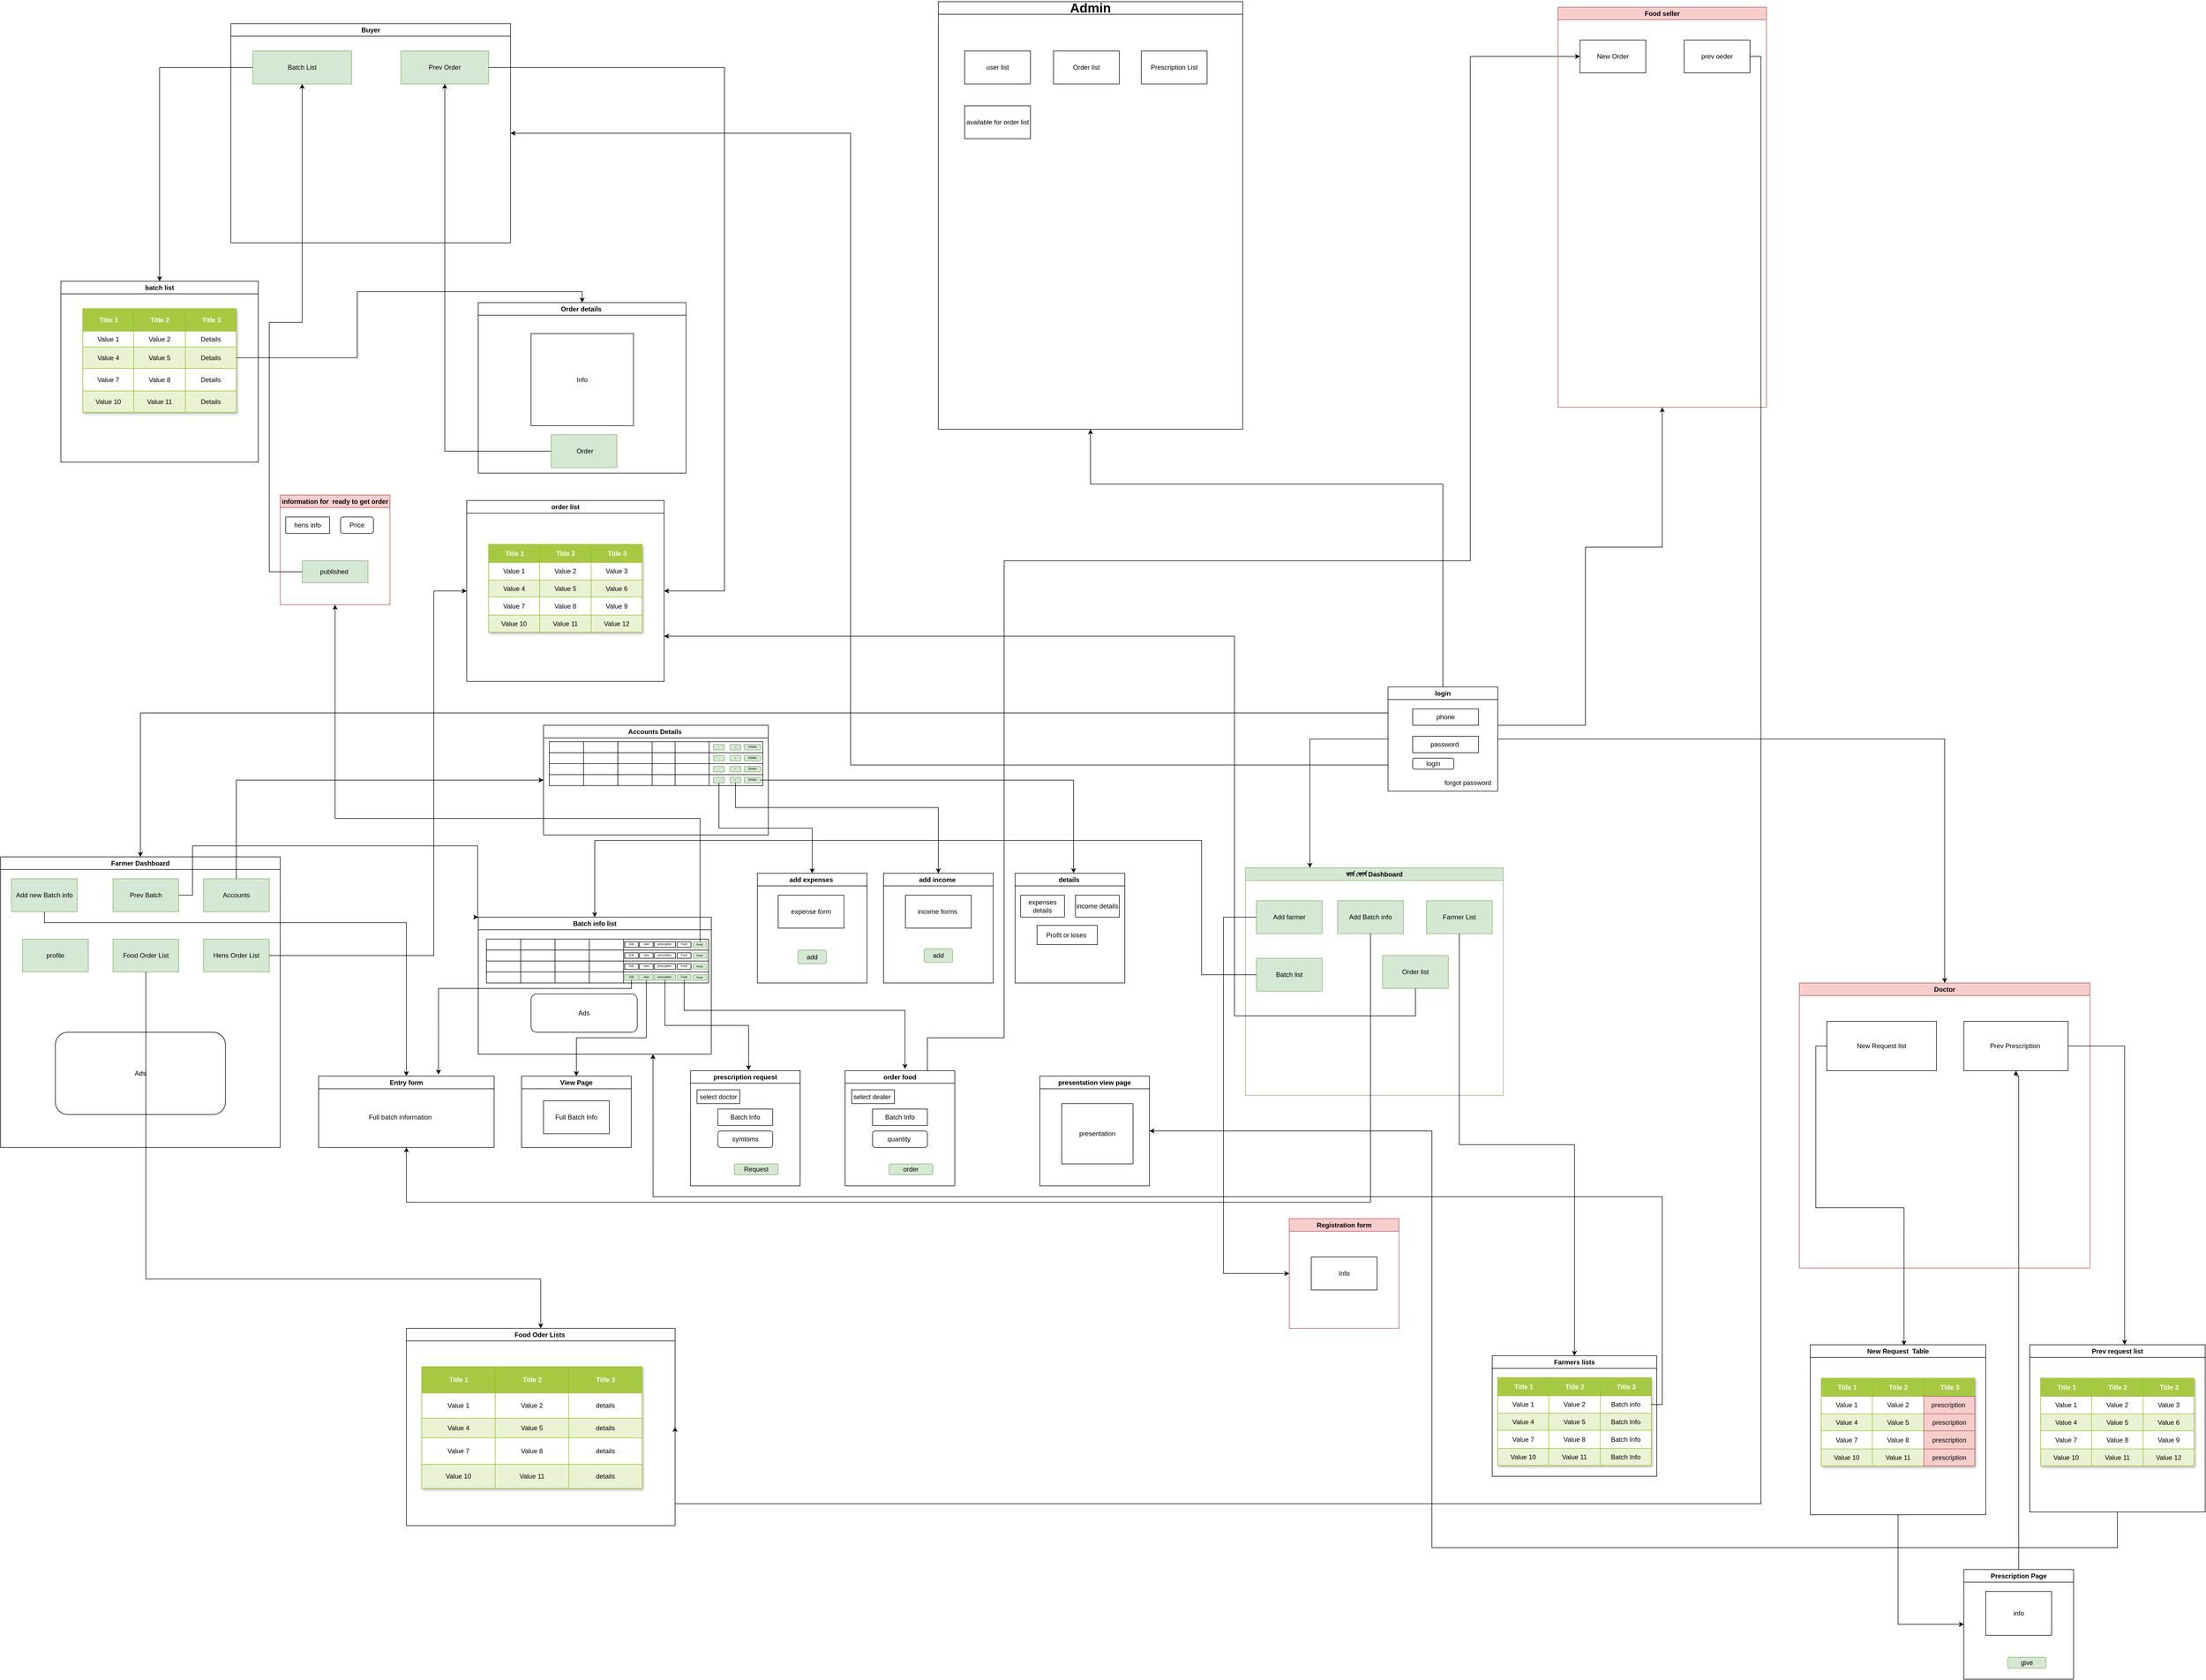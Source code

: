 <mxfile version="21.3.5" type="github">
  <diagram name="Page-1" id="5Tg-gZHsURCLQMYDmfQV">
    <mxGraphModel dx="2359" dy="3004" grid="1" gridSize="10" guides="1" tooltips="1" connect="1" arrows="1" fold="1" page="1" pageScale="1" pageWidth="850" pageHeight="1100" math="0" shadow="0">
      <root>
        <mxCell id="0" />
        <mxCell id="1" parent="0" />
        <mxCell id="oMkmgtETga6Oj0YshDAm-8" style="edgeStyle=orthogonalEdgeStyle;rounded=0;orthogonalLoop=1;jettySize=auto;html=1;exitX=0;exitY=0.25;exitDx=0;exitDy=0;entryX=0.5;entryY=0;entryDx=0;entryDy=0;" edge="1" parent="1" source="oMkmgtETga6Oj0YshDAm-1" target="oMkmgtETga6Oj0YshDAm-7">
          <mxGeometry relative="1" as="geometry" />
        </mxCell>
        <mxCell id="oMkmgtETga6Oj0YshDAm-202" style="edgeStyle=orthogonalEdgeStyle;rounded=0;orthogonalLoop=1;jettySize=auto;html=1;exitX=0;exitY=0.5;exitDx=0;exitDy=0;entryX=0.25;entryY=0;entryDx=0;entryDy=0;" edge="1" parent="1" source="oMkmgtETga6Oj0YshDAm-1" target="oMkmgtETga6Oj0YshDAm-165">
          <mxGeometry relative="1" as="geometry" />
        </mxCell>
        <mxCell id="oMkmgtETga6Oj0YshDAm-260" style="edgeStyle=orthogonalEdgeStyle;rounded=0;orthogonalLoop=1;jettySize=auto;html=1;" edge="1" parent="1" source="oMkmgtETga6Oj0YshDAm-1" target="oMkmgtETga6Oj0YshDAm-203">
          <mxGeometry relative="1" as="geometry" />
        </mxCell>
        <mxCell id="oMkmgtETga6Oj0YshDAm-392" style="edgeStyle=orthogonalEdgeStyle;rounded=0;orthogonalLoop=1;jettySize=auto;html=1;exitX=0.5;exitY=0;exitDx=0;exitDy=0;entryX=0.5;entryY=1;entryDx=0;entryDy=0;" edge="1" parent="1" source="oMkmgtETga6Oj0YshDAm-1" target="oMkmgtETga6Oj0YshDAm-262">
          <mxGeometry relative="1" as="geometry">
            <Array as="points">
              <mxPoint x="1940" y="-340" />
              <mxPoint x="1298" y="-340" />
            </Array>
          </mxGeometry>
        </mxCell>
        <mxCell id="oMkmgtETga6Oj0YshDAm-393" style="edgeStyle=orthogonalEdgeStyle;rounded=0;orthogonalLoop=1;jettySize=auto;html=1;entryX=0.5;entryY=1;entryDx=0;entryDy=0;" edge="1" parent="1" target="oMkmgtETga6Oj0YshDAm-379">
          <mxGeometry relative="1" as="geometry">
            <mxPoint x="2040" y="100" as="sourcePoint" />
            <Array as="points">
              <mxPoint x="2200" y="100" />
              <mxPoint x="2200" y="-225" />
              <mxPoint x="2340" y="-225" />
            </Array>
          </mxGeometry>
        </mxCell>
        <mxCell id="oMkmgtETga6Oj0YshDAm-394" style="edgeStyle=orthogonalEdgeStyle;rounded=0;orthogonalLoop=1;jettySize=auto;html=1;exitX=0;exitY=0.75;exitDx=0;exitDy=0;entryX=1;entryY=0.5;entryDx=0;entryDy=0;" edge="1" parent="1" source="oMkmgtETga6Oj0YshDAm-1" target="oMkmgtETga6Oj0YshDAm-263">
          <mxGeometry relative="1" as="geometry">
            <Array as="points">
              <mxPoint x="860" y="173" />
              <mxPoint x="860" y="-980" />
            </Array>
          </mxGeometry>
        </mxCell>
        <mxCell id="oMkmgtETga6Oj0YshDAm-1" value="login" style="swimlane;whiteSpace=wrap;html=1;" vertex="1" parent="1">
          <mxGeometry x="1840" y="30" width="200" height="190" as="geometry" />
        </mxCell>
        <mxCell id="oMkmgtETga6Oj0YshDAm-2" value="phone" style="rounded=0;whiteSpace=wrap;html=1;" vertex="1" parent="oMkmgtETga6Oj0YshDAm-1">
          <mxGeometry x="45" y="40" width="120" height="30" as="geometry" />
        </mxCell>
        <mxCell id="oMkmgtETga6Oj0YshDAm-3" value="password&amp;nbsp;" style="rounded=0;whiteSpace=wrap;html=1;" vertex="1" parent="oMkmgtETga6Oj0YshDAm-1">
          <mxGeometry x="45" y="90" width="120" height="30" as="geometry" />
        </mxCell>
        <mxCell id="oMkmgtETga6Oj0YshDAm-4" value="login" style="rounded=1;whiteSpace=wrap;html=1;" vertex="1" parent="oMkmgtETga6Oj0YshDAm-1">
          <mxGeometry x="45" y="130" width="75" height="20" as="geometry" />
        </mxCell>
        <mxCell id="oMkmgtETga6Oj0YshDAm-5" value="forgot password" style="text;html=1;align=center;verticalAlign=middle;resizable=0;points=[];autosize=1;strokeColor=none;fillColor=none;" vertex="1" parent="oMkmgtETga6Oj0YshDAm-1">
          <mxGeometry x="90" y="160" width="110" height="30" as="geometry" />
        </mxCell>
        <mxCell id="oMkmgtETga6Oj0YshDAm-7" value="Farmer Dashboard" style="swimlane;whiteSpace=wrap;html=1;" vertex="1" parent="1">
          <mxGeometry x="-690" y="340" width="510" height="530" as="geometry" />
        </mxCell>
        <mxCell id="oMkmgtETga6Oj0YshDAm-9" value="Add new Batch info" style="rounded=0;whiteSpace=wrap;html=1;fillColor=#d5e8d4;strokeColor=#82b366;" vertex="1" parent="oMkmgtETga6Oj0YshDAm-7">
          <mxGeometry x="20" y="40" width="120" height="60" as="geometry" />
        </mxCell>
        <mxCell id="oMkmgtETga6Oj0YshDAm-11" value="Prev Batch" style="rounded=0;whiteSpace=wrap;html=1;fillColor=#d5e8d4;strokeColor=#82b366;" vertex="1" parent="oMkmgtETga6Oj0YshDAm-7">
          <mxGeometry x="205" y="40" width="120" height="60" as="geometry" />
        </mxCell>
        <mxCell id="oMkmgtETga6Oj0YshDAm-10" value="Accounts" style="rounded=0;whiteSpace=wrap;html=1;fillColor=#d5e8d4;strokeColor=#82b366;" vertex="1" parent="oMkmgtETga6Oj0YshDAm-7">
          <mxGeometry x="370" y="40" width="120" height="60" as="geometry" />
        </mxCell>
        <mxCell id="oMkmgtETga6Oj0YshDAm-13" value="Food Order List" style="rounded=0;whiteSpace=wrap;html=1;fillColor=#d5e8d4;strokeColor=#82b366;" vertex="1" parent="oMkmgtETga6Oj0YshDAm-7">
          <mxGeometry x="205" y="150" width="120" height="60" as="geometry" />
        </mxCell>
        <mxCell id="oMkmgtETga6Oj0YshDAm-14" value="Ads" style="rounded=1;whiteSpace=wrap;html=1;" vertex="1" parent="oMkmgtETga6Oj0YshDAm-7">
          <mxGeometry x="100" y="320" width="310" height="150" as="geometry" />
        </mxCell>
        <mxCell id="oMkmgtETga6Oj0YshDAm-374" value="Hens Order List" style="rounded=0;whiteSpace=wrap;html=1;fillColor=#d5e8d4;strokeColor=#82b366;" vertex="1" parent="oMkmgtETga6Oj0YshDAm-7">
          <mxGeometry x="370" y="150" width="120" height="60" as="geometry" />
        </mxCell>
        <mxCell id="oMkmgtETga6Oj0YshDAm-395" value="profile" style="rounded=0;whiteSpace=wrap;html=1;fillColor=#d5e8d4;strokeColor=#82b366;" vertex="1" parent="oMkmgtETga6Oj0YshDAm-7">
          <mxGeometry x="40" y="150" width="120" height="60" as="geometry" />
        </mxCell>
        <mxCell id="oMkmgtETga6Oj0YshDAm-15" value="Entry form" style="swimlane;whiteSpace=wrap;html=1;" vertex="1" parent="1">
          <mxGeometry x="-110" y="740" width="320" height="130" as="geometry" />
        </mxCell>
        <mxCell id="oMkmgtETga6Oj0YshDAm-17" value="Full batch information&amp;nbsp;" style="text;html=1;align=center;verticalAlign=middle;resizable=0;points=[];autosize=1;strokeColor=none;fillColor=none;" vertex="1" parent="oMkmgtETga6Oj0YshDAm-15">
          <mxGeometry x="80" y="60" width="140" height="30" as="geometry" />
        </mxCell>
        <mxCell id="oMkmgtETga6Oj0YshDAm-16" style="edgeStyle=orthogonalEdgeStyle;rounded=0;orthogonalLoop=1;jettySize=auto;html=1;entryX=0.5;entryY=0;entryDx=0;entryDy=0;" edge="1" parent="1" source="oMkmgtETga6Oj0YshDAm-9" target="oMkmgtETga6Oj0YshDAm-15">
          <mxGeometry relative="1" as="geometry">
            <Array as="points">
              <mxPoint x="-610" y="460" />
              <mxPoint x="50" y="460" />
            </Array>
          </mxGeometry>
        </mxCell>
        <mxCell id="oMkmgtETga6Oj0YshDAm-18" value="Batch info list" style="swimlane;whiteSpace=wrap;html=1;" vertex="1" parent="1">
          <mxGeometry x="181" y="450" width="425" height="250" as="geometry" />
        </mxCell>
        <mxCell id="oMkmgtETga6Oj0YshDAm-19" value="" style="rounded=0;whiteSpace=wrap;html=1;" vertex="1" parent="oMkmgtETga6Oj0YshDAm-18">
          <mxGeometry x="15" y="40" width="125" height="20" as="geometry" />
        </mxCell>
        <mxCell id="oMkmgtETga6Oj0YshDAm-20" value="" style="rounded=0;whiteSpace=wrap;html=1;" vertex="1" parent="oMkmgtETga6Oj0YshDAm-18">
          <mxGeometry x="15" y="60" width="125" height="20" as="geometry" />
        </mxCell>
        <mxCell id="oMkmgtETga6Oj0YshDAm-21" value="" style="rounded=0;whiteSpace=wrap;html=1;" vertex="1" parent="oMkmgtETga6Oj0YshDAm-18">
          <mxGeometry x="15" y="80" width="125" height="20" as="geometry" />
        </mxCell>
        <mxCell id="oMkmgtETga6Oj0YshDAm-22" value="" style="rounded=0;whiteSpace=wrap;html=1;" vertex="1" parent="oMkmgtETga6Oj0YshDAm-18">
          <mxGeometry x="15" y="100" width="125" height="20" as="geometry" />
        </mxCell>
        <mxCell id="oMkmgtETga6Oj0YshDAm-24" value="" style="endArrow=none;html=1;rounded=0;exitX=0.5;exitY=1;exitDx=0;exitDy=0;entryX=0.5;entryY=0;entryDx=0;entryDy=0;" edge="1" parent="oMkmgtETga6Oj0YshDAm-18" source="oMkmgtETga6Oj0YshDAm-22" target="oMkmgtETga6Oj0YshDAm-19">
          <mxGeometry width="50" height="50" relative="1" as="geometry">
            <mxPoint x="25" y="90" as="sourcePoint" />
            <mxPoint x="75" y="40" as="targetPoint" />
          </mxGeometry>
        </mxCell>
        <mxCell id="oMkmgtETga6Oj0YshDAm-26" value="" style="rounded=0;whiteSpace=wrap;html=1;" vertex="1" parent="oMkmgtETga6Oj0YshDAm-18">
          <mxGeometry x="140" y="40" width="125" height="20" as="geometry" />
        </mxCell>
        <mxCell id="oMkmgtETga6Oj0YshDAm-27" value="" style="rounded=0;whiteSpace=wrap;html=1;" vertex="1" parent="oMkmgtETga6Oj0YshDAm-18">
          <mxGeometry x="140" y="60" width="125" height="20" as="geometry" />
        </mxCell>
        <mxCell id="oMkmgtETga6Oj0YshDAm-28" value="" style="rounded=0;whiteSpace=wrap;html=1;" vertex="1" parent="oMkmgtETga6Oj0YshDAm-18">
          <mxGeometry x="140" y="80" width="125" height="20" as="geometry" />
        </mxCell>
        <mxCell id="oMkmgtETga6Oj0YshDAm-29" value="" style="rounded=0;whiteSpace=wrap;html=1;" vertex="1" parent="oMkmgtETga6Oj0YshDAm-18">
          <mxGeometry x="140" y="100" width="125" height="20" as="geometry" />
        </mxCell>
        <mxCell id="oMkmgtETga6Oj0YshDAm-30" value="" style="endArrow=none;html=1;rounded=0;exitX=0.5;exitY=1;exitDx=0;exitDy=0;entryX=0.5;entryY=0;entryDx=0;entryDy=0;" edge="1" parent="oMkmgtETga6Oj0YshDAm-18" source="oMkmgtETga6Oj0YshDAm-29" target="oMkmgtETga6Oj0YshDAm-26">
          <mxGeometry width="50" height="50" relative="1" as="geometry">
            <mxPoint x="150" y="90" as="sourcePoint" />
            <mxPoint x="200" y="40" as="targetPoint" />
          </mxGeometry>
        </mxCell>
        <mxCell id="oMkmgtETga6Oj0YshDAm-31" value="" style="rounded=0;whiteSpace=wrap;html=1;" vertex="1" parent="oMkmgtETga6Oj0YshDAm-18">
          <mxGeometry x="265" y="40" width="155" height="20" as="geometry" />
        </mxCell>
        <mxCell id="oMkmgtETga6Oj0YshDAm-32" value="" style="rounded=0;whiteSpace=wrap;html=1;" vertex="1" parent="oMkmgtETga6Oj0YshDAm-18">
          <mxGeometry x="265" y="60" width="155" height="20" as="geometry" />
        </mxCell>
        <mxCell id="oMkmgtETga6Oj0YshDAm-33" value="" style="rounded=0;whiteSpace=wrap;html=1;" vertex="1" parent="oMkmgtETga6Oj0YshDAm-18">
          <mxGeometry x="265" y="80" width="155" height="20" as="geometry" />
        </mxCell>
        <mxCell id="oMkmgtETga6Oj0YshDAm-34" value="" style="rounded=0;whiteSpace=wrap;html=1;" vertex="1" parent="oMkmgtETga6Oj0YshDAm-18">
          <mxGeometry x="265" y="100" width="155" height="20" as="geometry" />
        </mxCell>
        <mxCell id="oMkmgtETga6Oj0YshDAm-36" value="&lt;font style=&quot;font-size: 6px;&quot;&gt;&lt;sup&gt;Edit&lt;/sup&gt;&lt;/font&gt;" style="rounded=0;whiteSpace=wrap;html=1;" vertex="1" parent="oMkmgtETga6Oj0YshDAm-18">
          <mxGeometry x="267" y="45" width="25" height="10" as="geometry" />
        </mxCell>
        <mxCell id="oMkmgtETga6Oj0YshDAm-37" value="&lt;font style=&quot;font-size: 6px;&quot;&gt;&lt;sup&gt;view&lt;/sup&gt;&lt;/font&gt;" style="rounded=0;whiteSpace=wrap;html=1;align=center;" vertex="1" parent="oMkmgtETga6Oj0YshDAm-18">
          <mxGeometry x="294" y="45" width="25" height="10" as="geometry" />
        </mxCell>
        <mxCell id="oMkmgtETga6Oj0YshDAm-38" value="&lt;span style=&quot;font-size: 6px;&quot;&gt;&lt;sup&gt;prescription&lt;/sup&gt;&amp;nbsp;&lt;/span&gt;" style="rounded=0;whiteSpace=wrap;html=1;" vertex="1" parent="oMkmgtETga6Oj0YshDAm-18">
          <mxGeometry x="321" y="45" width="39" height="10" as="geometry" />
        </mxCell>
        <mxCell id="oMkmgtETga6Oj0YshDAm-39" value="&lt;font style=&quot;font-size: 6px;&quot;&gt;&lt;sup&gt;Food&lt;/sup&gt;&lt;/font&gt;" style="rounded=0;whiteSpace=wrap;html=1;" vertex="1" parent="oMkmgtETga6Oj0YshDAm-18">
          <mxGeometry x="363" y="45" width="25" height="10" as="geometry" />
        </mxCell>
        <mxCell id="oMkmgtETga6Oj0YshDAm-40" value="&lt;font style=&quot;font-size: 6px;&quot;&gt;&lt;sup&gt;Edit&lt;/sup&gt;&lt;/font&gt;" style="rounded=0;whiteSpace=wrap;html=1;" vertex="1" parent="oMkmgtETga6Oj0YshDAm-18">
          <mxGeometry x="267" y="65" width="25" height="10" as="geometry" />
        </mxCell>
        <mxCell id="oMkmgtETga6Oj0YshDAm-41" value="&lt;font style=&quot;font-size: 6px;&quot;&gt;&lt;sup&gt;view&lt;/sup&gt;&lt;/font&gt;" style="rounded=0;whiteSpace=wrap;html=1;align=center;" vertex="1" parent="oMkmgtETga6Oj0YshDAm-18">
          <mxGeometry x="294" y="65" width="25" height="10" as="geometry" />
        </mxCell>
        <mxCell id="oMkmgtETga6Oj0YshDAm-42" value="&lt;span style=&quot;font-size: 6px;&quot;&gt;&lt;sup&gt;prescription&lt;/sup&gt;&amp;nbsp;&lt;/span&gt;" style="rounded=0;whiteSpace=wrap;html=1;" vertex="1" parent="oMkmgtETga6Oj0YshDAm-18">
          <mxGeometry x="321" y="65" width="39" height="10" as="geometry" />
        </mxCell>
        <mxCell id="oMkmgtETga6Oj0YshDAm-43" value="&lt;font style=&quot;font-size: 6px;&quot;&gt;&lt;sup&gt;Food&lt;/sup&gt;&lt;/font&gt;" style="rounded=0;whiteSpace=wrap;html=1;" vertex="1" parent="oMkmgtETga6Oj0YshDAm-18">
          <mxGeometry x="363" y="65" width="25" height="10" as="geometry" />
        </mxCell>
        <mxCell id="oMkmgtETga6Oj0YshDAm-44" value="&lt;font style=&quot;font-size: 6px;&quot;&gt;&lt;sup&gt;Edit&lt;/sup&gt;&lt;/font&gt;" style="rounded=0;whiteSpace=wrap;html=1;" vertex="1" parent="oMkmgtETga6Oj0YshDAm-18">
          <mxGeometry x="267" y="85" width="25" height="10" as="geometry" />
        </mxCell>
        <mxCell id="oMkmgtETga6Oj0YshDAm-45" value="&lt;font style=&quot;font-size: 6px;&quot;&gt;&lt;sup&gt;view&lt;/sup&gt;&lt;/font&gt;" style="rounded=0;whiteSpace=wrap;html=1;align=center;" vertex="1" parent="oMkmgtETga6Oj0YshDAm-18">
          <mxGeometry x="294" y="85" width="25" height="10" as="geometry" />
        </mxCell>
        <mxCell id="oMkmgtETga6Oj0YshDAm-46" value="&lt;span style=&quot;font-size: 6px;&quot;&gt;&lt;sup&gt;prescription&lt;/sup&gt;&amp;nbsp;&lt;/span&gt;" style="rounded=0;whiteSpace=wrap;html=1;" vertex="1" parent="oMkmgtETga6Oj0YshDAm-18">
          <mxGeometry x="321" y="85" width="39" height="10" as="geometry" />
        </mxCell>
        <mxCell id="oMkmgtETga6Oj0YshDAm-47" value="&lt;font style=&quot;font-size: 6px;&quot;&gt;&lt;sup&gt;Food&lt;/sup&gt;&lt;/font&gt;" style="rounded=0;whiteSpace=wrap;html=1;" vertex="1" parent="oMkmgtETga6Oj0YshDAm-18">
          <mxGeometry x="363" y="85" width="25" height="10" as="geometry" />
        </mxCell>
        <mxCell id="oMkmgtETga6Oj0YshDAm-48" value="&lt;font style=&quot;font-size: 6px;&quot;&gt;&lt;sup&gt;Edit&lt;/sup&gt;&lt;/font&gt;" style="rounded=0;whiteSpace=wrap;html=1;fillColor=#d5e8d4;strokeColor=#82b366;" vertex="1" parent="oMkmgtETga6Oj0YshDAm-18">
          <mxGeometry x="267" y="105" width="25" height="10" as="geometry" />
        </mxCell>
        <mxCell id="oMkmgtETga6Oj0YshDAm-49" value="&lt;font style=&quot;font-size: 6px;&quot;&gt;&lt;sup&gt;view&lt;/sup&gt;&lt;/font&gt;" style="rounded=0;whiteSpace=wrap;html=1;align=center;fillColor=#d5e8d4;strokeColor=#82b366;" vertex="1" parent="oMkmgtETga6Oj0YshDAm-18">
          <mxGeometry x="294" y="105" width="25" height="10" as="geometry" />
        </mxCell>
        <mxCell id="oMkmgtETga6Oj0YshDAm-50" value="&lt;span style=&quot;font-size: 6px;&quot;&gt;&lt;sup&gt;prescription&lt;/sup&gt;&amp;nbsp;&lt;/span&gt;" style="rounded=0;whiteSpace=wrap;html=1;fillColor=#d5e8d4;strokeColor=#82b366;" vertex="1" parent="oMkmgtETga6Oj0YshDAm-18">
          <mxGeometry x="321" y="105" width="39" height="10" as="geometry" />
        </mxCell>
        <mxCell id="oMkmgtETga6Oj0YshDAm-51" value="&lt;font style=&quot;font-size: 6px;&quot;&gt;&lt;sup&gt;Food&lt;/sup&gt;&lt;/font&gt;" style="rounded=0;whiteSpace=wrap;html=1;fillColor=#d5e8d4;strokeColor=#82b366;" vertex="1" parent="oMkmgtETga6Oj0YshDAm-18">
          <mxGeometry x="363" y="105" width="25" height="10" as="geometry" />
        </mxCell>
        <mxCell id="oMkmgtETga6Oj0YshDAm-52" value="Ads" style="rounded=1;whiteSpace=wrap;html=1;" vertex="1" parent="oMkmgtETga6Oj0YshDAm-18">
          <mxGeometry x="96.25" y="140" width="193.75" height="70" as="geometry" />
        </mxCell>
        <mxCell id="oMkmgtETga6Oj0YshDAm-291" value="&lt;span style=&quot;font-size: 5px;&quot;&gt;&lt;sup&gt;Ready&lt;/sup&gt;&amp;nbsp;&lt;/span&gt;" style="rounded=0;whiteSpace=wrap;html=1;fillColor=#d5e8d4;strokeColor=#82b366;" vertex="1" parent="oMkmgtETga6Oj0YshDAm-18">
          <mxGeometry x="392" y="105" width="25" height="10" as="geometry" />
        </mxCell>
        <mxCell id="oMkmgtETga6Oj0YshDAm-294" value="&lt;span style=&quot;font-size: 5px;&quot;&gt;&lt;sup&gt;Ready&lt;/sup&gt;&amp;nbsp;&lt;/span&gt;" style="rounded=0;whiteSpace=wrap;html=1;fillColor=#d5e8d4;strokeColor=#82b366;" vertex="1" parent="oMkmgtETga6Oj0YshDAm-18">
          <mxGeometry x="392" y="85" width="25" height="10" as="geometry" />
        </mxCell>
        <mxCell id="oMkmgtETga6Oj0YshDAm-295" value="&lt;span style=&quot;font-size: 5px;&quot;&gt;&lt;sup&gt;Ready&lt;/sup&gt;&amp;nbsp;&lt;/span&gt;" style="rounded=0;whiteSpace=wrap;html=1;fillColor=#d5e8d4;strokeColor=#82b366;" vertex="1" parent="oMkmgtETga6Oj0YshDAm-18">
          <mxGeometry x="392" y="65" width="25" height="10" as="geometry" />
        </mxCell>
        <mxCell id="oMkmgtETga6Oj0YshDAm-296" value="&lt;span style=&quot;font-size: 5px;&quot;&gt;&lt;sup&gt;Ready&lt;/sup&gt;&amp;nbsp;&lt;/span&gt;" style="rounded=0;whiteSpace=wrap;html=1;fillColor=#d5e8d4;strokeColor=#82b366;" vertex="1" parent="oMkmgtETga6Oj0YshDAm-18">
          <mxGeometry x="392" y="45" width="25" height="10" as="geometry" />
        </mxCell>
        <mxCell id="oMkmgtETga6Oj0YshDAm-53" style="edgeStyle=orthogonalEdgeStyle;rounded=0;orthogonalLoop=1;jettySize=auto;html=1;exitX=0.5;exitY=1;exitDx=0;exitDy=0;entryX=0.683;entryY=-0.022;entryDx=0;entryDy=0;entryPerimeter=0;" edge="1" parent="1" source="oMkmgtETga6Oj0YshDAm-48" target="oMkmgtETga6Oj0YshDAm-15">
          <mxGeometry relative="1" as="geometry">
            <mxPoint x="110" y="678.936" as="targetPoint" />
            <Array as="points">
              <mxPoint x="460" y="580" />
              <mxPoint x="109" y="580" />
            </Array>
          </mxGeometry>
        </mxCell>
        <mxCell id="oMkmgtETga6Oj0YshDAm-54" value="View Page" style="swimlane;whiteSpace=wrap;html=1;" vertex="1" parent="1">
          <mxGeometry x="260" y="740" width="200" height="130" as="geometry" />
        </mxCell>
        <mxCell id="oMkmgtETga6Oj0YshDAm-56" value="Full Batch Info" style="whiteSpace=wrap;html=1;" vertex="1" parent="oMkmgtETga6Oj0YshDAm-54">
          <mxGeometry x="40" y="45" width="120" height="60" as="geometry" />
        </mxCell>
        <mxCell id="oMkmgtETga6Oj0YshDAm-58" style="edgeStyle=orthogonalEdgeStyle;rounded=0;orthogonalLoop=1;jettySize=auto;html=1;exitX=0.5;exitY=1;exitDx=0;exitDy=0;entryX=0.5;entryY=0;entryDx=0;entryDy=0;" edge="1" parent="1" source="oMkmgtETga6Oj0YshDAm-49" target="oMkmgtETga6Oj0YshDAm-54">
          <mxGeometry relative="1" as="geometry">
            <Array as="points">
              <mxPoint x="487" y="670" />
              <mxPoint x="360" y="670" />
            </Array>
          </mxGeometry>
        </mxCell>
        <mxCell id="oMkmgtETga6Oj0YshDAm-59" value="prescription request" style="swimlane;whiteSpace=wrap;html=1;" vertex="1" parent="1">
          <mxGeometry x="568" y="730" width="200" height="210" as="geometry" />
        </mxCell>
        <mxCell id="oMkmgtETga6Oj0YshDAm-61" value="select doctor" style="rounded=0;whiteSpace=wrap;html=1;" vertex="1" parent="oMkmgtETga6Oj0YshDAm-59">
          <mxGeometry x="12" y="35" width="78" height="25" as="geometry" />
        </mxCell>
        <mxCell id="oMkmgtETga6Oj0YshDAm-62" value="Batch Info" style="rounded=0;whiteSpace=wrap;html=1;" vertex="1" parent="oMkmgtETga6Oj0YshDAm-59">
          <mxGeometry x="50" y="70" width="100" height="30" as="geometry" />
        </mxCell>
        <mxCell id="oMkmgtETga6Oj0YshDAm-63" value="symtoms" style="rounded=1;whiteSpace=wrap;html=1;" vertex="1" parent="oMkmgtETga6Oj0YshDAm-59">
          <mxGeometry x="50" y="110" width="100" height="30" as="geometry" />
        </mxCell>
        <mxCell id="oMkmgtETga6Oj0YshDAm-64" value="Request" style="rounded=1;whiteSpace=wrap;html=1;fillColor=#d5e8d4;strokeColor=#82b366;" vertex="1" parent="oMkmgtETga6Oj0YshDAm-59">
          <mxGeometry x="80" y="170" width="80" height="20" as="geometry" />
        </mxCell>
        <mxCell id="oMkmgtETga6Oj0YshDAm-60" style="edgeStyle=orthogonalEdgeStyle;rounded=0;orthogonalLoop=1;jettySize=auto;html=1;exitX=0.5;exitY=1;exitDx=0;exitDy=0;entryX=0.53;entryY=-0.004;entryDx=0;entryDy=0;entryPerimeter=0;" edge="1" parent="1" source="oMkmgtETga6Oj0YshDAm-50" target="oMkmgtETga6Oj0YshDAm-59">
          <mxGeometry relative="1" as="geometry" />
        </mxCell>
        <mxCell id="oMkmgtETga6Oj0YshDAm-382" style="edgeStyle=orthogonalEdgeStyle;rounded=0;orthogonalLoop=1;jettySize=auto;html=1;exitX=0.75;exitY=0;exitDx=0;exitDy=0;entryX=0;entryY=0.5;entryDx=0;entryDy=0;" edge="1" parent="1" source="oMkmgtETga6Oj0YshDAm-65" target="oMkmgtETga6Oj0YshDAm-380">
          <mxGeometry relative="1" as="geometry">
            <Array as="points">
              <mxPoint x="1000" y="670" />
              <mxPoint x="1140" y="670" />
              <mxPoint x="1140" y="-200" />
              <mxPoint x="1990" y="-200" />
              <mxPoint x="1990" y="-1120" />
            </Array>
          </mxGeometry>
        </mxCell>
        <mxCell id="oMkmgtETga6Oj0YshDAm-65" value="order food" style="swimlane;whiteSpace=wrap;html=1;" vertex="1" parent="1">
          <mxGeometry x="850" y="730" width="200" height="210" as="geometry" />
        </mxCell>
        <mxCell id="oMkmgtETga6Oj0YshDAm-66" value="select dealer&amp;nbsp;" style="rounded=0;whiteSpace=wrap;html=1;" vertex="1" parent="oMkmgtETga6Oj0YshDAm-65">
          <mxGeometry x="12" y="35" width="78" height="25" as="geometry" />
        </mxCell>
        <mxCell id="oMkmgtETga6Oj0YshDAm-67" value="Batch Info" style="rounded=0;whiteSpace=wrap;html=1;" vertex="1" parent="oMkmgtETga6Oj0YshDAm-65">
          <mxGeometry x="50" y="70" width="100" height="30" as="geometry" />
        </mxCell>
        <mxCell id="oMkmgtETga6Oj0YshDAm-68" value="quantity&amp;nbsp;" style="rounded=1;whiteSpace=wrap;html=1;" vertex="1" parent="oMkmgtETga6Oj0YshDAm-65">
          <mxGeometry x="50" y="110" width="100" height="30" as="geometry" />
        </mxCell>
        <mxCell id="oMkmgtETga6Oj0YshDAm-69" value="order" style="rounded=1;whiteSpace=wrap;html=1;fillColor=#d5e8d4;strokeColor=#82b366;" vertex="1" parent="oMkmgtETga6Oj0YshDAm-65">
          <mxGeometry x="80" y="170" width="80" height="20" as="geometry" />
        </mxCell>
        <mxCell id="oMkmgtETga6Oj0YshDAm-70" style="edgeStyle=orthogonalEdgeStyle;rounded=0;orthogonalLoop=1;jettySize=auto;html=1;exitX=0.5;exitY=1;exitDx=0;exitDy=0;entryX=0.546;entryY=-0.015;entryDx=0;entryDy=0;entryPerimeter=0;" edge="1" parent="1" source="oMkmgtETga6Oj0YshDAm-51" target="oMkmgtETga6Oj0YshDAm-65">
          <mxGeometry relative="1" as="geometry">
            <Array as="points">
              <mxPoint x="556" y="620" />
              <mxPoint x="959" y="620" />
            </Array>
          </mxGeometry>
        </mxCell>
        <mxCell id="oMkmgtETga6Oj0YshDAm-71" style="edgeStyle=orthogonalEdgeStyle;rounded=0;orthogonalLoop=1;jettySize=auto;html=1;exitX=1;exitY=0.5;exitDx=0;exitDy=0;entryX=0;entryY=0;entryDx=0;entryDy=0;" edge="1" parent="1" source="oMkmgtETga6Oj0YshDAm-11" target="oMkmgtETga6Oj0YshDAm-18">
          <mxGeometry relative="1" as="geometry">
            <Array as="points">
              <mxPoint x="-340" y="410" />
              <mxPoint x="-340" y="320" />
              <mxPoint x="180" y="320" />
            </Array>
          </mxGeometry>
        </mxCell>
        <mxCell id="oMkmgtETga6Oj0YshDAm-72" value="Accounts Details&amp;nbsp;" style="swimlane;whiteSpace=wrap;html=1;" vertex="1" parent="1">
          <mxGeometry x="300" y="100" width="410" height="200" as="geometry" />
        </mxCell>
        <mxCell id="oMkmgtETga6Oj0YshDAm-75" value="" style="rounded=0;whiteSpace=wrap;html=1;" vertex="1" parent="oMkmgtETga6Oj0YshDAm-72">
          <mxGeometry x="10.63" y="30" width="125" height="20" as="geometry" />
        </mxCell>
        <mxCell id="oMkmgtETga6Oj0YshDAm-76" value="" style="rounded=0;whiteSpace=wrap;html=1;" vertex="1" parent="oMkmgtETga6Oj0YshDAm-72">
          <mxGeometry x="10.63" y="50" width="125" height="20" as="geometry" />
        </mxCell>
        <mxCell id="oMkmgtETga6Oj0YshDAm-77" value="" style="rounded=0;whiteSpace=wrap;html=1;" vertex="1" parent="oMkmgtETga6Oj0YshDAm-72">
          <mxGeometry x="10.63" y="70" width="125" height="20" as="geometry" />
        </mxCell>
        <mxCell id="oMkmgtETga6Oj0YshDAm-78" value="" style="rounded=0;whiteSpace=wrap;html=1;" vertex="1" parent="oMkmgtETga6Oj0YshDAm-72">
          <mxGeometry x="10.63" y="90" width="125" height="20" as="geometry" />
        </mxCell>
        <mxCell id="oMkmgtETga6Oj0YshDAm-80" value="" style="endArrow=none;html=1;rounded=0;exitX=0.5;exitY=1;exitDx=0;exitDy=0;entryX=0.5;entryY=0;entryDx=0;entryDy=0;" edge="1" parent="oMkmgtETga6Oj0YshDAm-72" source="oMkmgtETga6Oj0YshDAm-78" target="oMkmgtETga6Oj0YshDAm-75">
          <mxGeometry width="50" height="50" relative="1" as="geometry">
            <mxPoint x="30" y="80" as="sourcePoint" />
            <mxPoint x="80" y="30" as="targetPoint" />
          </mxGeometry>
        </mxCell>
        <mxCell id="oMkmgtETga6Oj0YshDAm-81" value="" style="rounded=0;whiteSpace=wrap;html=1;" vertex="1" parent="oMkmgtETga6Oj0YshDAm-72">
          <mxGeometry x="135.63" y="30" width="125" height="20" as="geometry" />
        </mxCell>
        <mxCell id="oMkmgtETga6Oj0YshDAm-82" value="" style="rounded=0;whiteSpace=wrap;html=1;" vertex="1" parent="oMkmgtETga6Oj0YshDAm-72">
          <mxGeometry x="135.63" y="50" width="125" height="20" as="geometry" />
        </mxCell>
        <mxCell id="oMkmgtETga6Oj0YshDAm-83" value="" style="rounded=0;whiteSpace=wrap;html=1;" vertex="1" parent="oMkmgtETga6Oj0YshDAm-72">
          <mxGeometry x="135.63" y="70" width="125" height="20" as="geometry" />
        </mxCell>
        <mxCell id="oMkmgtETga6Oj0YshDAm-84" value="" style="rounded=0;whiteSpace=wrap;html=1;" vertex="1" parent="oMkmgtETga6Oj0YshDAm-72">
          <mxGeometry x="135.63" y="90" width="125" height="20" as="geometry" />
        </mxCell>
        <mxCell id="oMkmgtETga6Oj0YshDAm-85" value="" style="endArrow=none;html=1;rounded=0;exitX=0.5;exitY=1;exitDx=0;exitDy=0;entryX=0.5;entryY=0;entryDx=0;entryDy=0;" edge="1" parent="oMkmgtETga6Oj0YshDAm-72" source="oMkmgtETga6Oj0YshDAm-84" target="oMkmgtETga6Oj0YshDAm-81">
          <mxGeometry width="50" height="50" relative="1" as="geometry">
            <mxPoint x="155" y="80" as="sourcePoint" />
            <mxPoint x="205" y="30" as="targetPoint" />
          </mxGeometry>
        </mxCell>
        <mxCell id="oMkmgtETga6Oj0YshDAm-86" value="" style="rounded=0;whiteSpace=wrap;html=1;" vertex="1" parent="oMkmgtETga6Oj0YshDAm-72">
          <mxGeometry x="240" y="30" width="160" height="20" as="geometry" />
        </mxCell>
        <mxCell id="oMkmgtETga6Oj0YshDAm-87" value="" style="rounded=0;whiteSpace=wrap;html=1;" vertex="1" parent="oMkmgtETga6Oj0YshDAm-72">
          <mxGeometry x="240" y="50" width="160" height="20" as="geometry" />
        </mxCell>
        <mxCell id="oMkmgtETga6Oj0YshDAm-88" value="" style="rounded=0;whiteSpace=wrap;html=1;" vertex="1" parent="oMkmgtETga6Oj0YshDAm-72">
          <mxGeometry x="240" y="70" width="160" height="20" as="geometry" />
        </mxCell>
        <mxCell id="oMkmgtETga6Oj0YshDAm-89" value="" style="rounded=0;whiteSpace=wrap;html=1;" vertex="1" parent="oMkmgtETga6Oj0YshDAm-72">
          <mxGeometry x="240" y="90" width="160" height="20" as="geometry" />
        </mxCell>
        <mxCell id="oMkmgtETga6Oj0YshDAm-90" value="" style="endArrow=none;html=1;rounded=0;exitX=0.388;exitY=0.94;exitDx=0;exitDy=0;entryX=0.389;entryY=-0.012;entryDx=0;entryDy=0;entryPerimeter=0;exitPerimeter=0;" edge="1" parent="oMkmgtETga6Oj0YshDAm-72" source="oMkmgtETga6Oj0YshDAm-89" target="oMkmgtETga6Oj0YshDAm-86">
          <mxGeometry width="50" height="50" relative="1" as="geometry">
            <mxPoint x="259.37" y="80" as="sourcePoint" />
            <mxPoint x="309.37" y="30" as="targetPoint" />
          </mxGeometry>
        </mxCell>
        <mxCell id="oMkmgtETga6Oj0YshDAm-91" value="&lt;span style=&quot;font-size: 5px;&quot;&gt;&lt;sup&gt;-&lt;/sup&gt;&lt;/span&gt;" style="rounded=1;whiteSpace=wrap;html=1;fillColor=#d5e8d4;strokeColor=#82b366;" vertex="1" parent="oMkmgtETga6Oj0YshDAm-72">
          <mxGeometry x="310" y="35" width="20" height="10" as="geometry" />
        </mxCell>
        <mxCell id="oMkmgtETga6Oj0YshDAm-92" value="&lt;span style=&quot;font-size: 5px;&quot;&gt;&lt;sup&gt;+&lt;/sup&gt;&lt;/span&gt;" style="rounded=1;whiteSpace=wrap;html=1;fillColor=#d5e8d4;strokeColor=#82b366;" vertex="1" parent="oMkmgtETga6Oj0YshDAm-72">
          <mxGeometry x="340" y="35" width="20" height="10" as="geometry" />
        </mxCell>
        <mxCell id="oMkmgtETga6Oj0YshDAm-93" value="&lt;font style=&quot;font-size: 6px;&quot;&gt;&lt;sup&gt;Details&lt;/sup&gt;&lt;/font&gt;" style="rounded=1;whiteSpace=wrap;html=1;fillColor=#d5e8d4;strokeColor=#82b366;" vertex="1" parent="oMkmgtETga6Oj0YshDAm-72">
          <mxGeometry x="366" y="35" width="30" height="10" as="geometry" />
        </mxCell>
        <mxCell id="oMkmgtETga6Oj0YshDAm-95" value="&lt;span style=&quot;font-size: 5px;&quot;&gt;&lt;sup&gt;+&lt;/sup&gt;&lt;/span&gt;" style="rounded=1;whiteSpace=wrap;html=1;fillColor=#d5e8d4;strokeColor=#82b366;" vertex="1" parent="oMkmgtETga6Oj0YshDAm-72">
          <mxGeometry x="340" y="55" width="20" height="10" as="geometry" />
        </mxCell>
        <mxCell id="oMkmgtETga6Oj0YshDAm-94" value="&lt;span style=&quot;font-size: 5px;&quot;&gt;&lt;sup&gt;-&lt;/sup&gt;&lt;/span&gt;" style="rounded=1;whiteSpace=wrap;html=1;fillColor=#d5e8d4;strokeColor=#82b366;" vertex="1" parent="oMkmgtETga6Oj0YshDAm-72">
          <mxGeometry x="310" y="55" width="20" height="10" as="geometry" />
        </mxCell>
        <mxCell id="oMkmgtETga6Oj0YshDAm-96" value="&lt;font style=&quot;font-size: 6px;&quot;&gt;&lt;sup&gt;Details&lt;/sup&gt;&lt;/font&gt;" style="rounded=1;whiteSpace=wrap;html=1;fillColor=#d5e8d4;strokeColor=#82b366;" vertex="1" parent="oMkmgtETga6Oj0YshDAm-72">
          <mxGeometry x="366" y="55" width="30" height="10" as="geometry" />
        </mxCell>
        <mxCell id="oMkmgtETga6Oj0YshDAm-97" value="&lt;span style=&quot;font-size: 5px;&quot;&gt;&lt;sup&gt;-&lt;/sup&gt;&lt;/span&gt;" style="rounded=1;whiteSpace=wrap;html=1;fillColor=#d5e8d4;strokeColor=#82b366;" vertex="1" parent="oMkmgtETga6Oj0YshDAm-72">
          <mxGeometry x="310" y="75" width="20" height="10" as="geometry" />
        </mxCell>
        <mxCell id="oMkmgtETga6Oj0YshDAm-98" value="&lt;span style=&quot;font-size: 5px;&quot;&gt;&lt;sup&gt;+&lt;/sup&gt;&lt;/span&gt;" style="rounded=1;whiteSpace=wrap;html=1;fillColor=#d5e8d4;strokeColor=#82b366;" vertex="1" parent="oMkmgtETga6Oj0YshDAm-72">
          <mxGeometry x="340" y="75" width="20" height="10" as="geometry" />
        </mxCell>
        <mxCell id="oMkmgtETga6Oj0YshDAm-99" value="&lt;font style=&quot;font-size: 6px;&quot;&gt;&lt;sup&gt;Details&lt;/sup&gt;&lt;/font&gt;" style="rounded=1;whiteSpace=wrap;html=1;fillColor=#d5e8d4;strokeColor=#82b366;" vertex="1" parent="oMkmgtETga6Oj0YshDAm-72">
          <mxGeometry x="366" y="75" width="30" height="10" as="geometry" />
        </mxCell>
        <mxCell id="oMkmgtETga6Oj0YshDAm-100" value="&lt;span style=&quot;font-size: 5px;&quot;&gt;&lt;sup&gt;-&lt;/sup&gt;&lt;/span&gt;" style="rounded=1;whiteSpace=wrap;html=1;fillColor=#d5e8d4;strokeColor=#82b366;" vertex="1" parent="oMkmgtETga6Oj0YshDAm-72">
          <mxGeometry x="310" y="95" width="20" height="10" as="geometry" />
        </mxCell>
        <mxCell id="oMkmgtETga6Oj0YshDAm-101" value="&lt;span style=&quot;font-size: 5px;&quot;&gt;&lt;sup&gt;+&lt;/sup&gt;&lt;/span&gt;" style="rounded=1;whiteSpace=wrap;html=1;fillColor=#d5e8d4;strokeColor=#82b366;" vertex="1" parent="oMkmgtETga6Oj0YshDAm-72">
          <mxGeometry x="340" y="95" width="20" height="10" as="geometry" />
        </mxCell>
        <mxCell id="oMkmgtETga6Oj0YshDAm-102" value="&lt;font style=&quot;font-size: 6px;&quot;&gt;&lt;sup&gt;Details&lt;/sup&gt;&lt;/font&gt;" style="rounded=1;whiteSpace=wrap;html=1;fillColor=#d5e8d4;strokeColor=#82b366;" vertex="1" parent="oMkmgtETga6Oj0YshDAm-72">
          <mxGeometry x="366" y="95" width="30" height="10" as="geometry" />
        </mxCell>
        <mxCell id="oMkmgtETga6Oj0YshDAm-74" style="edgeStyle=orthogonalEdgeStyle;rounded=0;orthogonalLoop=1;jettySize=auto;html=1;exitX=0.5;exitY=0;exitDx=0;exitDy=0;entryX=0;entryY=0.5;entryDx=0;entryDy=0;" edge="1" parent="1" source="oMkmgtETga6Oj0YshDAm-10" target="oMkmgtETga6Oj0YshDAm-72">
          <mxGeometry relative="1" as="geometry" />
        </mxCell>
        <mxCell id="oMkmgtETga6Oj0YshDAm-104" value="add expenses&amp;nbsp;" style="swimlane;whiteSpace=wrap;html=1;" vertex="1" parent="1">
          <mxGeometry x="690" y="370" width="200" height="200" as="geometry" />
        </mxCell>
        <mxCell id="oMkmgtETga6Oj0YshDAm-110" value="expense form" style="rounded=0;whiteSpace=wrap;html=1;" vertex="1" parent="oMkmgtETga6Oj0YshDAm-104">
          <mxGeometry x="38" y="40" width="120" height="60" as="geometry" />
        </mxCell>
        <mxCell id="oMkmgtETga6Oj0YshDAm-111" value="add" style="rounded=1;whiteSpace=wrap;html=1;fillColor=#d5e8d4;strokeColor=#82b366;" vertex="1" parent="oMkmgtETga6Oj0YshDAm-104">
          <mxGeometry x="74" y="140" width="52" height="25" as="geometry" />
        </mxCell>
        <mxCell id="oMkmgtETga6Oj0YshDAm-105" value="add income&amp;nbsp;" style="swimlane;whiteSpace=wrap;html=1;" vertex="1" parent="1">
          <mxGeometry x="920" y="370" width="200" height="200" as="geometry" />
        </mxCell>
        <mxCell id="oMkmgtETga6Oj0YshDAm-112" value="add" style="rounded=1;whiteSpace=wrap;html=1;fillColor=#d5e8d4;strokeColor=#82b366;" vertex="1" parent="oMkmgtETga6Oj0YshDAm-105">
          <mxGeometry x="74" y="137.5" width="52" height="25" as="geometry" />
        </mxCell>
        <mxCell id="oMkmgtETga6Oj0YshDAm-114" value="income forms&amp;nbsp;" style="rounded=0;whiteSpace=wrap;html=1;" vertex="1" parent="oMkmgtETga6Oj0YshDAm-105">
          <mxGeometry x="40" y="40" width="120" height="60" as="geometry" />
        </mxCell>
        <mxCell id="oMkmgtETga6Oj0YshDAm-106" value="details&amp;nbsp;" style="swimlane;whiteSpace=wrap;html=1;" vertex="1" parent="1">
          <mxGeometry x="1160" y="370" width="200" height="200" as="geometry" />
        </mxCell>
        <mxCell id="oMkmgtETga6Oj0YshDAm-115" value="expenses details" style="rounded=0;whiteSpace=wrap;html=1;" vertex="1" parent="oMkmgtETga6Oj0YshDAm-106">
          <mxGeometry x="10" y="40" width="80" height="40" as="geometry" />
        </mxCell>
        <mxCell id="oMkmgtETga6Oj0YshDAm-116" value="income details" style="rounded=0;whiteSpace=wrap;html=1;" vertex="1" parent="oMkmgtETga6Oj0YshDAm-106">
          <mxGeometry x="110" y="40" width="80" height="40" as="geometry" />
        </mxCell>
        <mxCell id="oMkmgtETga6Oj0YshDAm-117" value="Profit or loses&amp;nbsp;" style="rounded=0;whiteSpace=wrap;html=1;" vertex="1" parent="oMkmgtETga6Oj0YshDAm-106">
          <mxGeometry x="40" y="95" width="110" height="35" as="geometry" />
        </mxCell>
        <mxCell id="oMkmgtETga6Oj0YshDAm-107" style="edgeStyle=orthogonalEdgeStyle;rounded=0;orthogonalLoop=1;jettySize=auto;html=1;exitX=0.5;exitY=1;exitDx=0;exitDy=0;" edge="1" parent="1" source="oMkmgtETga6Oj0YshDAm-100" target="oMkmgtETga6Oj0YshDAm-104">
          <mxGeometry relative="1" as="geometry" />
        </mxCell>
        <mxCell id="oMkmgtETga6Oj0YshDAm-108" style="edgeStyle=orthogonalEdgeStyle;rounded=0;orthogonalLoop=1;jettySize=auto;html=1;exitX=0.5;exitY=1;exitDx=0;exitDy=0;" edge="1" parent="1" source="oMkmgtETga6Oj0YshDAm-101">
          <mxGeometry relative="1" as="geometry">
            <mxPoint x="1020" y="370" as="targetPoint" />
            <Array as="points">
              <mxPoint x="650" y="250" />
              <mxPoint x="1020" y="250" />
            </Array>
          </mxGeometry>
        </mxCell>
        <mxCell id="oMkmgtETga6Oj0YshDAm-109" style="edgeStyle=orthogonalEdgeStyle;rounded=0;orthogonalLoop=1;jettySize=auto;html=1;exitX=1;exitY=0.5;exitDx=0;exitDy=0;entryX=0.533;entryY=-0.002;entryDx=0;entryDy=0;entryPerimeter=0;" edge="1" parent="1" source="oMkmgtETga6Oj0YshDAm-102" target="oMkmgtETga6Oj0YshDAm-106">
          <mxGeometry relative="1" as="geometry" />
        </mxCell>
        <mxCell id="oMkmgtETga6Oj0YshDAm-118" value="Assets" style="childLayout=tableLayout;recursiveResize=0;strokeColor=#98bf21;fillColor=#A7C942;shadow=1;" vertex="1" parent="1">
          <mxGeometry x="78" y="1270" width="402" height="222" as="geometry" />
        </mxCell>
        <mxCell id="oMkmgtETga6Oj0YshDAm-119" style="shape=tableRow;horizontal=0;startSize=0;swimlaneHead=0;swimlaneBody=0;top=0;left=0;bottom=0;right=0;dropTarget=0;collapsible=0;recursiveResize=0;expand=0;fontStyle=0;strokeColor=inherit;fillColor=#ffffff;" vertex="1" parent="oMkmgtETga6Oj0YshDAm-118">
          <mxGeometry width="402" height="48" as="geometry" />
        </mxCell>
        <mxCell id="oMkmgtETga6Oj0YshDAm-120" value="Title 1" style="connectable=0;recursiveResize=0;strokeColor=inherit;fillColor=#A7C942;align=center;fontStyle=1;fontColor=#FFFFFF;html=1;" vertex="1" parent="oMkmgtETga6Oj0YshDAm-119">
          <mxGeometry width="134" height="48" as="geometry">
            <mxRectangle width="134" height="48" as="alternateBounds" />
          </mxGeometry>
        </mxCell>
        <mxCell id="oMkmgtETga6Oj0YshDAm-121" value="Title 2" style="connectable=0;recursiveResize=0;strokeColor=inherit;fillColor=#A7C942;align=center;fontStyle=1;fontColor=#FFFFFF;html=1;" vertex="1" parent="oMkmgtETga6Oj0YshDAm-119">
          <mxGeometry x="134" width="134" height="48" as="geometry">
            <mxRectangle width="134" height="48" as="alternateBounds" />
          </mxGeometry>
        </mxCell>
        <mxCell id="oMkmgtETga6Oj0YshDAm-122" value="Title 3" style="connectable=0;recursiveResize=0;strokeColor=inherit;fillColor=#A7C942;align=center;fontStyle=1;fontColor=#FFFFFF;html=1;" vertex="1" parent="oMkmgtETga6Oj0YshDAm-119">
          <mxGeometry x="268" width="134" height="48" as="geometry">
            <mxRectangle width="134" height="48" as="alternateBounds" />
          </mxGeometry>
        </mxCell>
        <mxCell id="oMkmgtETga6Oj0YshDAm-123" value="" style="shape=tableRow;horizontal=0;startSize=0;swimlaneHead=0;swimlaneBody=0;top=0;left=0;bottom=0;right=0;dropTarget=0;collapsible=0;recursiveResize=0;expand=0;fontStyle=0;strokeColor=inherit;fillColor=#ffffff;" vertex="1" parent="oMkmgtETga6Oj0YshDAm-118">
          <mxGeometry y="48" width="402" height="46" as="geometry" />
        </mxCell>
        <mxCell id="oMkmgtETga6Oj0YshDAm-124" value="Value 1" style="connectable=0;recursiveResize=0;strokeColor=inherit;fillColor=inherit;align=center;whiteSpace=wrap;html=1;" vertex="1" parent="oMkmgtETga6Oj0YshDAm-123">
          <mxGeometry width="134" height="46" as="geometry">
            <mxRectangle width="134" height="46" as="alternateBounds" />
          </mxGeometry>
        </mxCell>
        <mxCell id="oMkmgtETga6Oj0YshDAm-125" value="Value 2" style="connectable=0;recursiveResize=0;strokeColor=inherit;fillColor=inherit;align=center;whiteSpace=wrap;html=1;" vertex="1" parent="oMkmgtETga6Oj0YshDAm-123">
          <mxGeometry x="134" width="134" height="46" as="geometry">
            <mxRectangle width="134" height="46" as="alternateBounds" />
          </mxGeometry>
        </mxCell>
        <mxCell id="oMkmgtETga6Oj0YshDAm-126" value="details" style="connectable=0;recursiveResize=0;strokeColor=inherit;fillColor=inherit;align=center;whiteSpace=wrap;html=1;" vertex="1" parent="oMkmgtETga6Oj0YshDAm-123">
          <mxGeometry x="268" width="134" height="46" as="geometry">
            <mxRectangle width="134" height="46" as="alternateBounds" />
          </mxGeometry>
        </mxCell>
        <mxCell id="oMkmgtETga6Oj0YshDAm-127" value="" style="shape=tableRow;horizontal=0;startSize=0;swimlaneHead=0;swimlaneBody=0;top=0;left=0;bottom=0;right=0;dropTarget=0;collapsible=0;recursiveResize=0;expand=0;fontStyle=1;strokeColor=inherit;fillColor=#EAF2D3;" vertex="1" parent="oMkmgtETga6Oj0YshDAm-118">
          <mxGeometry y="94" width="402" height="36" as="geometry" />
        </mxCell>
        <mxCell id="oMkmgtETga6Oj0YshDAm-128" value="Value 4" style="connectable=0;recursiveResize=0;strokeColor=inherit;fillColor=inherit;whiteSpace=wrap;html=1;" vertex="1" parent="oMkmgtETga6Oj0YshDAm-127">
          <mxGeometry width="134" height="36" as="geometry">
            <mxRectangle width="134" height="36" as="alternateBounds" />
          </mxGeometry>
        </mxCell>
        <mxCell id="oMkmgtETga6Oj0YshDAm-129" value="Value 5" style="connectable=0;recursiveResize=0;strokeColor=inherit;fillColor=inherit;whiteSpace=wrap;html=1;" vertex="1" parent="oMkmgtETga6Oj0YshDAm-127">
          <mxGeometry x="134" width="134" height="36" as="geometry">
            <mxRectangle width="134" height="36" as="alternateBounds" />
          </mxGeometry>
        </mxCell>
        <mxCell id="oMkmgtETga6Oj0YshDAm-130" value="details" style="connectable=0;recursiveResize=0;strokeColor=inherit;fillColor=inherit;whiteSpace=wrap;html=1;" vertex="1" parent="oMkmgtETga6Oj0YshDAm-127">
          <mxGeometry x="268" width="134" height="36" as="geometry">
            <mxRectangle width="134" height="36" as="alternateBounds" />
          </mxGeometry>
        </mxCell>
        <mxCell id="oMkmgtETga6Oj0YshDAm-131" value="" style="shape=tableRow;horizontal=0;startSize=0;swimlaneHead=0;swimlaneBody=0;top=0;left=0;bottom=0;right=0;dropTarget=0;collapsible=0;recursiveResize=0;expand=0;fontStyle=0;strokeColor=inherit;fillColor=#ffffff;" vertex="1" parent="oMkmgtETga6Oj0YshDAm-118">
          <mxGeometry y="130" width="402" height="48" as="geometry" />
        </mxCell>
        <mxCell id="oMkmgtETga6Oj0YshDAm-132" value="Value 7" style="connectable=0;recursiveResize=0;strokeColor=inherit;fillColor=inherit;fontStyle=0;align=center;whiteSpace=wrap;html=1;" vertex="1" parent="oMkmgtETga6Oj0YshDAm-131">
          <mxGeometry width="134" height="48" as="geometry">
            <mxRectangle width="134" height="48" as="alternateBounds" />
          </mxGeometry>
        </mxCell>
        <mxCell id="oMkmgtETga6Oj0YshDAm-133" value="Value 8" style="connectable=0;recursiveResize=0;strokeColor=inherit;fillColor=inherit;fontStyle=0;align=center;whiteSpace=wrap;html=1;" vertex="1" parent="oMkmgtETga6Oj0YshDAm-131">
          <mxGeometry x="134" width="134" height="48" as="geometry">
            <mxRectangle width="134" height="48" as="alternateBounds" />
          </mxGeometry>
        </mxCell>
        <mxCell id="oMkmgtETga6Oj0YshDAm-134" value="details" style="connectable=0;recursiveResize=0;strokeColor=inherit;fillColor=inherit;fontStyle=0;align=center;whiteSpace=wrap;html=1;" vertex="1" parent="oMkmgtETga6Oj0YshDAm-131">
          <mxGeometry x="268" width="134" height="48" as="geometry">
            <mxRectangle width="134" height="48" as="alternateBounds" />
          </mxGeometry>
        </mxCell>
        <mxCell id="oMkmgtETga6Oj0YshDAm-135" value="" style="shape=tableRow;horizontal=0;startSize=0;swimlaneHead=0;swimlaneBody=0;top=0;left=0;bottom=0;right=0;dropTarget=0;collapsible=0;recursiveResize=0;expand=0;fontStyle=1;strokeColor=inherit;fillColor=#EAF2D3;" vertex="1" parent="oMkmgtETga6Oj0YshDAm-118">
          <mxGeometry y="178" width="402" height="44" as="geometry" />
        </mxCell>
        <mxCell id="oMkmgtETga6Oj0YshDAm-136" value="Value 10" style="connectable=0;recursiveResize=0;strokeColor=inherit;fillColor=inherit;whiteSpace=wrap;html=1;" vertex="1" parent="oMkmgtETga6Oj0YshDAm-135">
          <mxGeometry width="134" height="44" as="geometry">
            <mxRectangle width="134" height="44" as="alternateBounds" />
          </mxGeometry>
        </mxCell>
        <mxCell id="oMkmgtETga6Oj0YshDAm-137" value="Value 11" style="connectable=0;recursiveResize=0;strokeColor=inherit;fillColor=inherit;whiteSpace=wrap;html=1;" vertex="1" parent="oMkmgtETga6Oj0YshDAm-135">
          <mxGeometry x="134" width="134" height="44" as="geometry">
            <mxRectangle width="134" height="44" as="alternateBounds" />
          </mxGeometry>
        </mxCell>
        <mxCell id="oMkmgtETga6Oj0YshDAm-138" value="details" style="connectable=0;recursiveResize=0;strokeColor=inherit;fillColor=inherit;whiteSpace=wrap;html=1;" vertex="1" parent="oMkmgtETga6Oj0YshDAm-135">
          <mxGeometry x="268" width="134" height="44" as="geometry">
            <mxRectangle width="134" height="44" as="alternateBounds" />
          </mxGeometry>
        </mxCell>
        <mxCell id="oMkmgtETga6Oj0YshDAm-139" value="Food Oder Lists&amp;nbsp;" style="swimlane;whiteSpace=wrap;html=1;" vertex="1" parent="1">
          <mxGeometry x="50" y="1200" width="490" height="360" as="geometry" />
        </mxCell>
        <mxCell id="oMkmgtETga6Oj0YshDAm-164" style="edgeStyle=orthogonalEdgeStyle;rounded=0;orthogonalLoop=1;jettySize=auto;html=1;exitX=0.5;exitY=1;exitDx=0;exitDy=0;entryX=0.5;entryY=0;entryDx=0;entryDy=0;" edge="1" parent="1" source="oMkmgtETga6Oj0YshDAm-13" target="oMkmgtETga6Oj0YshDAm-139">
          <mxGeometry relative="1" as="geometry">
            <Array as="points">
              <mxPoint x="-425" y="1110" />
              <mxPoint x="295" y="1110" />
            </Array>
          </mxGeometry>
        </mxCell>
        <mxCell id="oMkmgtETga6Oj0YshDAm-165" value="ফার্ম ফোর্স Dashboard" style="swimlane;whiteSpace=wrap;html=1;fillColor=#d5e8d4;strokeColor=#82b366;" vertex="1" parent="1">
          <mxGeometry x="1580" y="360" width="470" height="415" as="geometry" />
        </mxCell>
        <mxCell id="oMkmgtETga6Oj0YshDAm-166" value="Add farmer" style="rounded=0;whiteSpace=wrap;html=1;fillColor=#d5e8d4;strokeColor=#82b366;" vertex="1" parent="oMkmgtETga6Oj0YshDAm-165">
          <mxGeometry x="20" y="60" width="120" height="60" as="geometry" />
        </mxCell>
        <mxCell id="oMkmgtETga6Oj0YshDAm-167" value="Add Batch info" style="rounded=0;whiteSpace=wrap;html=1;fillColor=#d5e8d4;strokeColor=#82b366;" vertex="1" parent="oMkmgtETga6Oj0YshDAm-165">
          <mxGeometry x="168" y="60" width="120" height="60" as="geometry" />
        </mxCell>
        <mxCell id="oMkmgtETga6Oj0YshDAm-168" value="Farmer List" style="rounded=0;whiteSpace=wrap;html=1;fillColor=#d5e8d4;strokeColor=#82b366;" vertex="1" parent="oMkmgtETga6Oj0YshDAm-165">
          <mxGeometry x="330" y="60" width="120" height="60" as="geometry" />
        </mxCell>
        <mxCell id="oMkmgtETga6Oj0YshDAm-169" value="Batch list" style="rounded=0;whiteSpace=wrap;html=1;fillColor=#d5e8d4;strokeColor=#82b366;" vertex="1" parent="oMkmgtETga6Oj0YshDAm-165">
          <mxGeometry x="20" y="165" width="120" height="60" as="geometry" />
        </mxCell>
        <mxCell id="oMkmgtETga6Oj0YshDAm-376" value="Order list" style="rounded=0;whiteSpace=wrap;html=1;fillColor=#d5e8d4;strokeColor=#82b366;" vertex="1" parent="oMkmgtETga6Oj0YshDAm-165">
          <mxGeometry x="250" y="160" width="120" height="60" as="geometry" />
        </mxCell>
        <mxCell id="oMkmgtETga6Oj0YshDAm-170" value="Registration form" style="swimlane;whiteSpace=wrap;html=1;fillColor=#f8cecc;strokeColor=#b85450;" vertex="1" parent="1">
          <mxGeometry x="1660" y="1000" width="200" height="200" as="geometry" />
        </mxCell>
        <mxCell id="oMkmgtETga6Oj0YshDAm-172" value="Info" style="rounded=0;whiteSpace=wrap;html=1;" vertex="1" parent="oMkmgtETga6Oj0YshDAm-170">
          <mxGeometry x="40" y="70" width="120" height="60" as="geometry" />
        </mxCell>
        <mxCell id="oMkmgtETga6Oj0YshDAm-171" style="edgeStyle=orthogonalEdgeStyle;rounded=0;orthogonalLoop=1;jettySize=auto;html=1;exitX=0;exitY=0.5;exitDx=0;exitDy=0;entryX=0;entryY=0.5;entryDx=0;entryDy=0;" edge="1" parent="1" source="oMkmgtETga6Oj0YshDAm-166" target="oMkmgtETga6Oj0YshDAm-170">
          <mxGeometry relative="1" as="geometry">
            <Array as="points">
              <mxPoint x="1540" y="450" />
              <mxPoint x="1540" y="1100" />
            </Array>
          </mxGeometry>
        </mxCell>
        <mxCell id="oMkmgtETga6Oj0YshDAm-173" style="edgeStyle=orthogonalEdgeStyle;rounded=0;orthogonalLoop=1;jettySize=auto;html=1;entryX=0.5;entryY=1;entryDx=0;entryDy=0;" edge="1" parent="1" source="oMkmgtETga6Oj0YshDAm-167" target="oMkmgtETga6Oj0YshDAm-15">
          <mxGeometry relative="1" as="geometry">
            <Array as="points">
              <mxPoint x="1808" y="970" />
              <mxPoint x="50" y="970" />
            </Array>
          </mxGeometry>
        </mxCell>
        <mxCell id="oMkmgtETga6Oj0YshDAm-174" style="edgeStyle=orthogonalEdgeStyle;rounded=0;orthogonalLoop=1;jettySize=auto;html=1;entryX=0.5;entryY=0;entryDx=0;entryDy=0;" edge="1" parent="1" source="oMkmgtETga6Oj0YshDAm-169" target="oMkmgtETga6Oj0YshDAm-18">
          <mxGeometry relative="1" as="geometry">
            <Array as="points">
              <mxPoint x="1500" y="555" />
              <mxPoint x="1500" y="310" />
              <mxPoint x="393" y="310" />
            </Array>
          </mxGeometry>
        </mxCell>
        <mxCell id="oMkmgtETga6Oj0YshDAm-175" value="Assets" style="childLayout=tableLayout;recursiveResize=0;strokeColor=#98bf21;fillColor=#A7C942;shadow=1;" vertex="1" parent="1">
          <mxGeometry x="2040" y="1290" width="280" height="160" as="geometry" />
        </mxCell>
        <mxCell id="oMkmgtETga6Oj0YshDAm-176" style="shape=tableRow;horizontal=0;startSize=0;swimlaneHead=0;swimlaneBody=0;top=0;left=0;bottom=0;right=0;dropTarget=0;collapsible=0;recursiveResize=0;expand=0;fontStyle=0;strokeColor=inherit;fillColor=#ffffff;" vertex="1" parent="oMkmgtETga6Oj0YshDAm-175">
          <mxGeometry width="280" height="33" as="geometry" />
        </mxCell>
        <mxCell id="oMkmgtETga6Oj0YshDAm-177" value="Title 1" style="connectable=0;recursiveResize=0;strokeColor=inherit;fillColor=#A7C942;align=center;fontStyle=1;fontColor=#FFFFFF;html=1;" vertex="1" parent="oMkmgtETga6Oj0YshDAm-176">
          <mxGeometry width="93" height="33" as="geometry">
            <mxRectangle width="93" height="33" as="alternateBounds" />
          </mxGeometry>
        </mxCell>
        <mxCell id="oMkmgtETga6Oj0YshDAm-178" value="Title 2" style="connectable=0;recursiveResize=0;strokeColor=inherit;fillColor=#A7C942;align=center;fontStyle=1;fontColor=#FFFFFF;html=1;" vertex="1" parent="oMkmgtETga6Oj0YshDAm-176">
          <mxGeometry x="93" width="94" height="33" as="geometry">
            <mxRectangle width="94" height="33" as="alternateBounds" />
          </mxGeometry>
        </mxCell>
        <mxCell id="oMkmgtETga6Oj0YshDAm-179" value="Title 3" style="connectable=0;recursiveResize=0;strokeColor=inherit;fillColor=#A7C942;align=center;fontStyle=1;fontColor=#FFFFFF;html=1;" vertex="1" parent="oMkmgtETga6Oj0YshDAm-176">
          <mxGeometry x="187" width="93" height="33" as="geometry">
            <mxRectangle width="93" height="33" as="alternateBounds" />
          </mxGeometry>
        </mxCell>
        <mxCell id="oMkmgtETga6Oj0YshDAm-180" value="" style="shape=tableRow;horizontal=0;startSize=0;swimlaneHead=0;swimlaneBody=0;top=0;left=0;bottom=0;right=0;dropTarget=0;collapsible=0;recursiveResize=0;expand=0;fontStyle=0;strokeColor=inherit;fillColor=#ffffff;" vertex="1" parent="oMkmgtETga6Oj0YshDAm-175">
          <mxGeometry y="33" width="280" height="32" as="geometry" />
        </mxCell>
        <mxCell id="oMkmgtETga6Oj0YshDAm-181" value="Value 1" style="connectable=0;recursiveResize=0;strokeColor=inherit;fillColor=inherit;align=center;whiteSpace=wrap;html=1;" vertex="1" parent="oMkmgtETga6Oj0YshDAm-180">
          <mxGeometry width="93" height="32" as="geometry">
            <mxRectangle width="93" height="32" as="alternateBounds" />
          </mxGeometry>
        </mxCell>
        <mxCell id="oMkmgtETga6Oj0YshDAm-182" value="Value 2" style="connectable=0;recursiveResize=0;strokeColor=inherit;fillColor=inherit;align=center;whiteSpace=wrap;html=1;" vertex="1" parent="oMkmgtETga6Oj0YshDAm-180">
          <mxGeometry x="93" width="94" height="32" as="geometry">
            <mxRectangle width="94" height="32" as="alternateBounds" />
          </mxGeometry>
        </mxCell>
        <mxCell id="oMkmgtETga6Oj0YshDAm-183" value="Batch info" style="connectable=0;recursiveResize=0;strokeColor=inherit;fillColor=inherit;align=center;whiteSpace=wrap;html=1;" vertex="1" parent="oMkmgtETga6Oj0YshDAm-180">
          <mxGeometry x="187" width="93" height="32" as="geometry">
            <mxRectangle width="93" height="32" as="alternateBounds" />
          </mxGeometry>
        </mxCell>
        <mxCell id="oMkmgtETga6Oj0YshDAm-184" value="" style="shape=tableRow;horizontal=0;startSize=0;swimlaneHead=0;swimlaneBody=0;top=0;left=0;bottom=0;right=0;dropTarget=0;collapsible=0;recursiveResize=0;expand=0;fontStyle=1;strokeColor=inherit;fillColor=#EAF2D3;" vertex="1" parent="oMkmgtETga6Oj0YshDAm-175">
          <mxGeometry y="65" width="280" height="31" as="geometry" />
        </mxCell>
        <mxCell id="oMkmgtETga6Oj0YshDAm-185" value="Value 4" style="connectable=0;recursiveResize=0;strokeColor=inherit;fillColor=inherit;whiteSpace=wrap;html=1;" vertex="1" parent="oMkmgtETga6Oj0YshDAm-184">
          <mxGeometry width="93" height="31" as="geometry">
            <mxRectangle width="93" height="31" as="alternateBounds" />
          </mxGeometry>
        </mxCell>
        <mxCell id="oMkmgtETga6Oj0YshDAm-186" value="Value 5" style="connectable=0;recursiveResize=0;strokeColor=inherit;fillColor=inherit;whiteSpace=wrap;html=1;" vertex="1" parent="oMkmgtETga6Oj0YshDAm-184">
          <mxGeometry x="93" width="94" height="31" as="geometry">
            <mxRectangle width="94" height="31" as="alternateBounds" />
          </mxGeometry>
        </mxCell>
        <mxCell id="oMkmgtETga6Oj0YshDAm-187" value="Batch Info" style="connectable=0;recursiveResize=0;strokeColor=inherit;fillColor=inherit;whiteSpace=wrap;html=1;" vertex="1" parent="oMkmgtETga6Oj0YshDAm-184">
          <mxGeometry x="187" width="93" height="31" as="geometry">
            <mxRectangle width="93" height="31" as="alternateBounds" />
          </mxGeometry>
        </mxCell>
        <mxCell id="oMkmgtETga6Oj0YshDAm-188" value="" style="shape=tableRow;horizontal=0;startSize=0;swimlaneHead=0;swimlaneBody=0;top=0;left=0;bottom=0;right=0;dropTarget=0;collapsible=0;recursiveResize=0;expand=0;fontStyle=0;strokeColor=inherit;fillColor=#ffffff;" vertex="1" parent="oMkmgtETga6Oj0YshDAm-175">
          <mxGeometry y="96" width="280" height="33" as="geometry" />
        </mxCell>
        <mxCell id="oMkmgtETga6Oj0YshDAm-189" value="Value 7" style="connectable=0;recursiveResize=0;strokeColor=inherit;fillColor=inherit;fontStyle=0;align=center;whiteSpace=wrap;html=1;" vertex="1" parent="oMkmgtETga6Oj0YshDAm-188">
          <mxGeometry width="93" height="33" as="geometry">
            <mxRectangle width="93" height="33" as="alternateBounds" />
          </mxGeometry>
        </mxCell>
        <mxCell id="oMkmgtETga6Oj0YshDAm-190" value="Value 8" style="connectable=0;recursiveResize=0;strokeColor=inherit;fillColor=inherit;fontStyle=0;align=center;whiteSpace=wrap;html=1;" vertex="1" parent="oMkmgtETga6Oj0YshDAm-188">
          <mxGeometry x="93" width="94" height="33" as="geometry">
            <mxRectangle width="94" height="33" as="alternateBounds" />
          </mxGeometry>
        </mxCell>
        <mxCell id="oMkmgtETga6Oj0YshDAm-191" value="Batch Info" style="connectable=0;recursiveResize=0;strokeColor=inherit;fillColor=inherit;fontStyle=0;align=center;whiteSpace=wrap;html=1;" vertex="1" parent="oMkmgtETga6Oj0YshDAm-188">
          <mxGeometry x="187" width="93" height="33" as="geometry">
            <mxRectangle width="93" height="33" as="alternateBounds" />
          </mxGeometry>
        </mxCell>
        <mxCell id="oMkmgtETga6Oj0YshDAm-192" value="" style="shape=tableRow;horizontal=0;startSize=0;swimlaneHead=0;swimlaneBody=0;top=0;left=0;bottom=0;right=0;dropTarget=0;collapsible=0;recursiveResize=0;expand=0;fontStyle=1;strokeColor=inherit;fillColor=#EAF2D3;" vertex="1" parent="oMkmgtETga6Oj0YshDAm-175">
          <mxGeometry y="129" width="280" height="31" as="geometry" />
        </mxCell>
        <mxCell id="oMkmgtETga6Oj0YshDAm-193" value="Value 10" style="connectable=0;recursiveResize=0;strokeColor=inherit;fillColor=inherit;whiteSpace=wrap;html=1;" vertex="1" parent="oMkmgtETga6Oj0YshDAm-192">
          <mxGeometry width="93" height="31" as="geometry">
            <mxRectangle width="93" height="31" as="alternateBounds" />
          </mxGeometry>
        </mxCell>
        <mxCell id="oMkmgtETga6Oj0YshDAm-194" value="Value 11" style="connectable=0;recursiveResize=0;strokeColor=inherit;fillColor=inherit;whiteSpace=wrap;html=1;" vertex="1" parent="oMkmgtETga6Oj0YshDAm-192">
          <mxGeometry x="93" width="94" height="31" as="geometry">
            <mxRectangle width="94" height="31" as="alternateBounds" />
          </mxGeometry>
        </mxCell>
        <mxCell id="oMkmgtETga6Oj0YshDAm-195" value="Batch Info" style="connectable=0;recursiveResize=0;strokeColor=inherit;fillColor=inherit;whiteSpace=wrap;html=1;" vertex="1" parent="oMkmgtETga6Oj0YshDAm-192">
          <mxGeometry x="187" width="93" height="31" as="geometry">
            <mxRectangle width="93" height="31" as="alternateBounds" />
          </mxGeometry>
        </mxCell>
        <mxCell id="oMkmgtETga6Oj0YshDAm-197" value="Farmers lists" style="swimlane;whiteSpace=wrap;html=1;" vertex="1" parent="1">
          <mxGeometry x="2030" y="1250" width="300" height="220" as="geometry" />
        </mxCell>
        <mxCell id="oMkmgtETga6Oj0YshDAm-198" style="edgeStyle=orthogonalEdgeStyle;rounded=0;orthogonalLoop=1;jettySize=auto;html=1;entryX=0.5;entryY=0;entryDx=0;entryDy=0;" edge="1" parent="1" source="oMkmgtETga6Oj0YshDAm-168" target="oMkmgtETga6Oj0YshDAm-197">
          <mxGeometry relative="1" as="geometry" />
        </mxCell>
        <mxCell id="oMkmgtETga6Oj0YshDAm-201" style="edgeStyle=orthogonalEdgeStyle;rounded=0;orthogonalLoop=1;jettySize=auto;html=1;exitX=1;exitY=0.5;exitDx=0;exitDy=0;entryX=0.75;entryY=1;entryDx=0;entryDy=0;" edge="1" parent="1" source="oMkmgtETga6Oj0YshDAm-180" target="oMkmgtETga6Oj0YshDAm-18">
          <mxGeometry relative="1" as="geometry">
            <Array as="points">
              <mxPoint x="2340" y="1339" />
              <mxPoint x="2340" y="960" />
              <mxPoint x="499" y="960" />
            </Array>
          </mxGeometry>
        </mxCell>
        <mxCell id="oMkmgtETga6Oj0YshDAm-203" value="Doctor" style="swimlane;whiteSpace=wrap;html=1;fillColor=#f8cecc;strokeColor=#b85450;" vertex="1" parent="1">
          <mxGeometry x="2590" y="570" width="530" height="520" as="geometry" />
        </mxCell>
        <mxCell id="oMkmgtETga6Oj0YshDAm-204" value="New Request list" style="rounded=0;whiteSpace=wrap;html=1;" vertex="1" parent="oMkmgtETga6Oj0YshDAm-203">
          <mxGeometry x="50" y="70" width="200" height="90" as="geometry" />
        </mxCell>
        <mxCell id="oMkmgtETga6Oj0YshDAm-205" value="Prev Prescription&amp;nbsp;" style="rounded=0;whiteSpace=wrap;html=1;" vertex="1" parent="oMkmgtETga6Oj0YshDAm-203">
          <mxGeometry x="300" y="70" width="190" height="90" as="geometry" />
        </mxCell>
        <mxCell id="oMkmgtETga6Oj0YshDAm-256" style="edgeStyle=orthogonalEdgeStyle;rounded=0;orthogonalLoop=1;jettySize=auto;html=1;exitX=0.5;exitY=1;exitDx=0;exitDy=0;entryX=0;entryY=0.5;entryDx=0;entryDy=0;" edge="1" parent="1" source="oMkmgtETga6Oj0YshDAm-206" target="oMkmgtETga6Oj0YshDAm-253">
          <mxGeometry relative="1" as="geometry" />
        </mxCell>
        <mxCell id="oMkmgtETga6Oj0YshDAm-206" value="New Request&amp;nbsp; Table" style="swimlane;whiteSpace=wrap;html=1;" vertex="1" parent="1">
          <mxGeometry x="2610" y="1230" width="320" height="310" as="geometry" />
        </mxCell>
        <mxCell id="oMkmgtETga6Oj0YshDAm-207" value="Assets" style="childLayout=tableLayout;recursiveResize=0;strokeColor=#98bf21;fillColor=#A7C942;shadow=1;" vertex="1" parent="oMkmgtETga6Oj0YshDAm-206">
          <mxGeometry x="20" y="61" width="280" height="160" as="geometry" />
        </mxCell>
        <mxCell id="oMkmgtETga6Oj0YshDAm-208" style="shape=tableRow;horizontal=0;startSize=0;swimlaneHead=0;swimlaneBody=0;top=0;left=0;bottom=0;right=0;dropTarget=0;collapsible=0;recursiveResize=0;expand=0;fontStyle=0;strokeColor=inherit;fillColor=#ffffff;" vertex="1" parent="oMkmgtETga6Oj0YshDAm-207">
          <mxGeometry width="280" height="33" as="geometry" />
        </mxCell>
        <mxCell id="oMkmgtETga6Oj0YshDAm-209" value="Title 1" style="connectable=0;recursiveResize=0;strokeColor=inherit;fillColor=#A7C942;align=center;fontStyle=1;fontColor=#FFFFFF;html=1;" vertex="1" parent="oMkmgtETga6Oj0YshDAm-208">
          <mxGeometry width="93" height="33" as="geometry">
            <mxRectangle width="93" height="33" as="alternateBounds" />
          </mxGeometry>
        </mxCell>
        <mxCell id="oMkmgtETga6Oj0YshDAm-210" value="Title 2" style="connectable=0;recursiveResize=0;strokeColor=inherit;fillColor=#A7C942;align=center;fontStyle=1;fontColor=#FFFFFF;html=1;" vertex="1" parent="oMkmgtETga6Oj0YshDAm-208">
          <mxGeometry x="93" width="94" height="33" as="geometry">
            <mxRectangle width="94" height="33" as="alternateBounds" />
          </mxGeometry>
        </mxCell>
        <mxCell id="oMkmgtETga6Oj0YshDAm-211" value="Title 3" style="connectable=0;recursiveResize=0;strokeColor=inherit;fillColor=#A7C942;align=center;fontStyle=1;fontColor=#FFFFFF;html=1;" vertex="1" parent="oMkmgtETga6Oj0YshDAm-208">
          <mxGeometry x="187" width="93" height="33" as="geometry">
            <mxRectangle width="93" height="33" as="alternateBounds" />
          </mxGeometry>
        </mxCell>
        <mxCell id="oMkmgtETga6Oj0YshDAm-212" value="" style="shape=tableRow;horizontal=0;startSize=0;swimlaneHead=0;swimlaneBody=0;top=0;left=0;bottom=0;right=0;dropTarget=0;collapsible=0;recursiveResize=0;expand=0;fontStyle=0;strokeColor=inherit;fillColor=#ffffff;" vertex="1" parent="oMkmgtETga6Oj0YshDAm-207">
          <mxGeometry y="33" width="280" height="32" as="geometry" />
        </mxCell>
        <mxCell id="oMkmgtETga6Oj0YshDAm-213" value="Value 1" style="connectable=0;recursiveResize=0;strokeColor=inherit;fillColor=inherit;align=center;whiteSpace=wrap;html=1;" vertex="1" parent="oMkmgtETga6Oj0YshDAm-212">
          <mxGeometry width="93" height="32" as="geometry">
            <mxRectangle width="93" height="32" as="alternateBounds" />
          </mxGeometry>
        </mxCell>
        <mxCell id="oMkmgtETga6Oj0YshDAm-214" value="Value 2" style="connectable=0;recursiveResize=0;strokeColor=inherit;fillColor=inherit;align=center;whiteSpace=wrap;html=1;" vertex="1" parent="oMkmgtETga6Oj0YshDAm-212">
          <mxGeometry x="93" width="94" height="32" as="geometry">
            <mxRectangle width="94" height="32" as="alternateBounds" />
          </mxGeometry>
        </mxCell>
        <mxCell id="oMkmgtETga6Oj0YshDAm-215" value="prescription&amp;nbsp;" style="connectable=0;recursiveResize=0;strokeColor=#b85450;fillColor=#f8cecc;align=center;whiteSpace=wrap;html=1;" vertex="1" parent="oMkmgtETga6Oj0YshDAm-212">
          <mxGeometry x="187" width="93" height="32" as="geometry">
            <mxRectangle width="93" height="32" as="alternateBounds" />
          </mxGeometry>
        </mxCell>
        <mxCell id="oMkmgtETga6Oj0YshDAm-216" value="" style="shape=tableRow;horizontal=0;startSize=0;swimlaneHead=0;swimlaneBody=0;top=0;left=0;bottom=0;right=0;dropTarget=0;collapsible=0;recursiveResize=0;expand=0;fontStyle=1;strokeColor=inherit;fillColor=#EAF2D3;" vertex="1" parent="oMkmgtETga6Oj0YshDAm-207">
          <mxGeometry y="65" width="280" height="31" as="geometry" />
        </mxCell>
        <mxCell id="oMkmgtETga6Oj0YshDAm-217" value="Value 4" style="connectable=0;recursiveResize=0;strokeColor=inherit;fillColor=inherit;whiteSpace=wrap;html=1;" vertex="1" parent="oMkmgtETga6Oj0YshDAm-216">
          <mxGeometry width="93" height="31" as="geometry">
            <mxRectangle width="93" height="31" as="alternateBounds" />
          </mxGeometry>
        </mxCell>
        <mxCell id="oMkmgtETga6Oj0YshDAm-218" value="Value 5" style="connectable=0;recursiveResize=0;strokeColor=inherit;fillColor=inherit;whiteSpace=wrap;html=1;" vertex="1" parent="oMkmgtETga6Oj0YshDAm-216">
          <mxGeometry x="93" width="94" height="31" as="geometry">
            <mxRectangle width="94" height="31" as="alternateBounds" />
          </mxGeometry>
        </mxCell>
        <mxCell id="oMkmgtETga6Oj0YshDAm-219" value="prescription" style="connectable=0;recursiveResize=0;strokeColor=#b85450;fillColor=#f8cecc;whiteSpace=wrap;html=1;" vertex="1" parent="oMkmgtETga6Oj0YshDAm-216">
          <mxGeometry x="187" width="93" height="31" as="geometry">
            <mxRectangle width="93" height="31" as="alternateBounds" />
          </mxGeometry>
        </mxCell>
        <mxCell id="oMkmgtETga6Oj0YshDAm-220" value="" style="shape=tableRow;horizontal=0;startSize=0;swimlaneHead=0;swimlaneBody=0;top=0;left=0;bottom=0;right=0;dropTarget=0;collapsible=0;recursiveResize=0;expand=0;fontStyle=0;strokeColor=inherit;fillColor=#ffffff;" vertex="1" parent="oMkmgtETga6Oj0YshDAm-207">
          <mxGeometry y="96" width="280" height="33" as="geometry" />
        </mxCell>
        <mxCell id="oMkmgtETga6Oj0YshDAm-221" value="Value 7" style="connectable=0;recursiveResize=0;strokeColor=inherit;fillColor=inherit;fontStyle=0;align=center;whiteSpace=wrap;html=1;" vertex="1" parent="oMkmgtETga6Oj0YshDAm-220">
          <mxGeometry width="93" height="33" as="geometry">
            <mxRectangle width="93" height="33" as="alternateBounds" />
          </mxGeometry>
        </mxCell>
        <mxCell id="oMkmgtETga6Oj0YshDAm-222" value="Value 8" style="connectable=0;recursiveResize=0;strokeColor=inherit;fillColor=inherit;fontStyle=0;align=center;whiteSpace=wrap;html=1;" vertex="1" parent="oMkmgtETga6Oj0YshDAm-220">
          <mxGeometry x="93" width="94" height="33" as="geometry">
            <mxRectangle width="94" height="33" as="alternateBounds" />
          </mxGeometry>
        </mxCell>
        <mxCell id="oMkmgtETga6Oj0YshDAm-223" value="prescription" style="connectable=0;recursiveResize=0;strokeColor=#b85450;fillColor=#f8cecc;fontStyle=0;align=center;whiteSpace=wrap;html=1;" vertex="1" parent="oMkmgtETga6Oj0YshDAm-220">
          <mxGeometry x="187" width="93" height="33" as="geometry">
            <mxRectangle width="93" height="33" as="alternateBounds" />
          </mxGeometry>
        </mxCell>
        <mxCell id="oMkmgtETga6Oj0YshDAm-224" value="" style="shape=tableRow;horizontal=0;startSize=0;swimlaneHead=0;swimlaneBody=0;top=0;left=0;bottom=0;right=0;dropTarget=0;collapsible=0;recursiveResize=0;expand=0;fontStyle=1;strokeColor=inherit;fillColor=#EAF2D3;" vertex="1" parent="oMkmgtETga6Oj0YshDAm-207">
          <mxGeometry y="129" width="280" height="31" as="geometry" />
        </mxCell>
        <mxCell id="oMkmgtETga6Oj0YshDAm-225" value="Value 10" style="connectable=0;recursiveResize=0;strokeColor=inherit;fillColor=inherit;whiteSpace=wrap;html=1;" vertex="1" parent="oMkmgtETga6Oj0YshDAm-224">
          <mxGeometry width="93" height="31" as="geometry">
            <mxRectangle width="93" height="31" as="alternateBounds" />
          </mxGeometry>
        </mxCell>
        <mxCell id="oMkmgtETga6Oj0YshDAm-226" value="Value 11" style="connectable=0;recursiveResize=0;strokeColor=inherit;fillColor=inherit;whiteSpace=wrap;html=1;" vertex="1" parent="oMkmgtETga6Oj0YshDAm-224">
          <mxGeometry x="93" width="94" height="31" as="geometry">
            <mxRectangle width="94" height="31" as="alternateBounds" />
          </mxGeometry>
        </mxCell>
        <mxCell id="oMkmgtETga6Oj0YshDAm-227" value="prescription" style="connectable=0;recursiveResize=0;strokeColor=#b85450;fillColor=#f8cecc;whiteSpace=wrap;html=1;" vertex="1" parent="oMkmgtETga6Oj0YshDAm-224">
          <mxGeometry x="187" width="93" height="31" as="geometry">
            <mxRectangle width="93" height="31" as="alternateBounds" />
          </mxGeometry>
        </mxCell>
        <mxCell id="oMkmgtETga6Oj0YshDAm-259" style="edgeStyle=orthogonalEdgeStyle;rounded=0;orthogonalLoop=1;jettySize=auto;html=1;exitX=0.5;exitY=1;exitDx=0;exitDy=0;entryX=1;entryY=0.5;entryDx=0;entryDy=0;" edge="1" parent="1" source="oMkmgtETga6Oj0YshDAm-228" target="oMkmgtETga6Oj0YshDAm-257">
          <mxGeometry relative="1" as="geometry">
            <Array as="points">
              <mxPoint x="3170" y="1600" />
              <mxPoint x="1920" y="1600" />
              <mxPoint x="1920" y="840" />
            </Array>
          </mxGeometry>
        </mxCell>
        <mxCell id="oMkmgtETga6Oj0YshDAm-228" value="Prev request list" style="swimlane;whiteSpace=wrap;html=1;startSize=23;" vertex="1" parent="1">
          <mxGeometry x="3010" y="1230" width="320" height="305" as="geometry" />
        </mxCell>
        <mxCell id="oMkmgtETga6Oj0YshDAm-229" value="Assets" style="childLayout=tableLayout;recursiveResize=0;strokeColor=#98bf21;fillColor=#A7C942;shadow=1;" vertex="1" parent="oMkmgtETga6Oj0YshDAm-228">
          <mxGeometry x="20" y="61" width="280" height="160" as="geometry" />
        </mxCell>
        <mxCell id="oMkmgtETga6Oj0YshDAm-230" style="shape=tableRow;horizontal=0;startSize=0;swimlaneHead=0;swimlaneBody=0;top=0;left=0;bottom=0;right=0;dropTarget=0;collapsible=0;recursiveResize=0;expand=0;fontStyle=0;strokeColor=inherit;fillColor=#ffffff;" vertex="1" parent="oMkmgtETga6Oj0YshDAm-229">
          <mxGeometry width="280" height="33" as="geometry" />
        </mxCell>
        <mxCell id="oMkmgtETga6Oj0YshDAm-231" value="Title 1" style="connectable=0;recursiveResize=0;strokeColor=inherit;fillColor=#A7C942;align=center;fontStyle=1;fontColor=#FFFFFF;html=1;" vertex="1" parent="oMkmgtETga6Oj0YshDAm-230">
          <mxGeometry width="93" height="33" as="geometry">
            <mxRectangle width="93" height="33" as="alternateBounds" />
          </mxGeometry>
        </mxCell>
        <mxCell id="oMkmgtETga6Oj0YshDAm-232" value="Title 2" style="connectable=0;recursiveResize=0;strokeColor=inherit;fillColor=#A7C942;align=center;fontStyle=1;fontColor=#FFFFFF;html=1;" vertex="1" parent="oMkmgtETga6Oj0YshDAm-230">
          <mxGeometry x="93" width="94" height="33" as="geometry">
            <mxRectangle width="94" height="33" as="alternateBounds" />
          </mxGeometry>
        </mxCell>
        <mxCell id="oMkmgtETga6Oj0YshDAm-233" value="Title 3" style="connectable=0;recursiveResize=0;strokeColor=inherit;fillColor=#A7C942;align=center;fontStyle=1;fontColor=#FFFFFF;html=1;" vertex="1" parent="oMkmgtETga6Oj0YshDAm-230">
          <mxGeometry x="187" width="93" height="33" as="geometry">
            <mxRectangle width="93" height="33" as="alternateBounds" />
          </mxGeometry>
        </mxCell>
        <mxCell id="oMkmgtETga6Oj0YshDAm-234" value="" style="shape=tableRow;horizontal=0;startSize=0;swimlaneHead=0;swimlaneBody=0;top=0;left=0;bottom=0;right=0;dropTarget=0;collapsible=0;recursiveResize=0;expand=0;fontStyle=0;strokeColor=inherit;fillColor=#ffffff;" vertex="1" parent="oMkmgtETga6Oj0YshDAm-229">
          <mxGeometry y="33" width="280" height="32" as="geometry" />
        </mxCell>
        <mxCell id="oMkmgtETga6Oj0YshDAm-235" value="Value 1" style="connectable=0;recursiveResize=0;strokeColor=inherit;fillColor=inherit;align=center;whiteSpace=wrap;html=1;" vertex="1" parent="oMkmgtETga6Oj0YshDAm-234">
          <mxGeometry width="93" height="32" as="geometry">
            <mxRectangle width="93" height="32" as="alternateBounds" />
          </mxGeometry>
        </mxCell>
        <mxCell id="oMkmgtETga6Oj0YshDAm-236" value="Value 2" style="connectable=0;recursiveResize=0;strokeColor=inherit;fillColor=inherit;align=center;whiteSpace=wrap;html=1;" vertex="1" parent="oMkmgtETga6Oj0YshDAm-234">
          <mxGeometry x="93" width="94" height="32" as="geometry">
            <mxRectangle width="94" height="32" as="alternateBounds" />
          </mxGeometry>
        </mxCell>
        <mxCell id="oMkmgtETga6Oj0YshDAm-237" value="Value 3" style="connectable=0;recursiveResize=0;strokeColor=inherit;fillColor=inherit;align=center;whiteSpace=wrap;html=1;" vertex="1" parent="oMkmgtETga6Oj0YshDAm-234">
          <mxGeometry x="187" width="93" height="32" as="geometry">
            <mxRectangle width="93" height="32" as="alternateBounds" />
          </mxGeometry>
        </mxCell>
        <mxCell id="oMkmgtETga6Oj0YshDAm-238" value="" style="shape=tableRow;horizontal=0;startSize=0;swimlaneHead=0;swimlaneBody=0;top=0;left=0;bottom=0;right=0;dropTarget=0;collapsible=0;recursiveResize=0;expand=0;fontStyle=1;strokeColor=inherit;fillColor=#EAF2D3;" vertex="1" parent="oMkmgtETga6Oj0YshDAm-229">
          <mxGeometry y="65" width="280" height="31" as="geometry" />
        </mxCell>
        <mxCell id="oMkmgtETga6Oj0YshDAm-239" value="Value 4" style="connectable=0;recursiveResize=0;strokeColor=inherit;fillColor=inherit;whiteSpace=wrap;html=1;" vertex="1" parent="oMkmgtETga6Oj0YshDAm-238">
          <mxGeometry width="93" height="31" as="geometry">
            <mxRectangle width="93" height="31" as="alternateBounds" />
          </mxGeometry>
        </mxCell>
        <mxCell id="oMkmgtETga6Oj0YshDAm-240" value="Value 5" style="connectable=0;recursiveResize=0;strokeColor=inherit;fillColor=inherit;whiteSpace=wrap;html=1;" vertex="1" parent="oMkmgtETga6Oj0YshDAm-238">
          <mxGeometry x="93" width="94" height="31" as="geometry">
            <mxRectangle width="94" height="31" as="alternateBounds" />
          </mxGeometry>
        </mxCell>
        <mxCell id="oMkmgtETga6Oj0YshDAm-241" value="Value 6" style="connectable=0;recursiveResize=0;strokeColor=inherit;fillColor=inherit;whiteSpace=wrap;html=1;" vertex="1" parent="oMkmgtETga6Oj0YshDAm-238">
          <mxGeometry x="187" width="93" height="31" as="geometry">
            <mxRectangle width="93" height="31" as="alternateBounds" />
          </mxGeometry>
        </mxCell>
        <mxCell id="oMkmgtETga6Oj0YshDAm-242" value="" style="shape=tableRow;horizontal=0;startSize=0;swimlaneHead=0;swimlaneBody=0;top=0;left=0;bottom=0;right=0;dropTarget=0;collapsible=0;recursiveResize=0;expand=0;fontStyle=0;strokeColor=inherit;fillColor=#ffffff;" vertex="1" parent="oMkmgtETga6Oj0YshDAm-229">
          <mxGeometry y="96" width="280" height="33" as="geometry" />
        </mxCell>
        <mxCell id="oMkmgtETga6Oj0YshDAm-243" value="Value 7" style="connectable=0;recursiveResize=0;strokeColor=inherit;fillColor=inherit;fontStyle=0;align=center;whiteSpace=wrap;html=1;" vertex="1" parent="oMkmgtETga6Oj0YshDAm-242">
          <mxGeometry width="93" height="33" as="geometry">
            <mxRectangle width="93" height="33" as="alternateBounds" />
          </mxGeometry>
        </mxCell>
        <mxCell id="oMkmgtETga6Oj0YshDAm-244" value="Value 8" style="connectable=0;recursiveResize=0;strokeColor=inherit;fillColor=inherit;fontStyle=0;align=center;whiteSpace=wrap;html=1;" vertex="1" parent="oMkmgtETga6Oj0YshDAm-242">
          <mxGeometry x="93" width="94" height="33" as="geometry">
            <mxRectangle width="94" height="33" as="alternateBounds" />
          </mxGeometry>
        </mxCell>
        <mxCell id="oMkmgtETga6Oj0YshDAm-245" value="Value 9" style="connectable=0;recursiveResize=0;strokeColor=inherit;fillColor=inherit;fontStyle=0;align=center;whiteSpace=wrap;html=1;" vertex="1" parent="oMkmgtETga6Oj0YshDAm-242">
          <mxGeometry x="187" width="93" height="33" as="geometry">
            <mxRectangle width="93" height="33" as="alternateBounds" />
          </mxGeometry>
        </mxCell>
        <mxCell id="oMkmgtETga6Oj0YshDAm-246" value="" style="shape=tableRow;horizontal=0;startSize=0;swimlaneHead=0;swimlaneBody=0;top=0;left=0;bottom=0;right=0;dropTarget=0;collapsible=0;recursiveResize=0;expand=0;fontStyle=1;strokeColor=inherit;fillColor=#EAF2D3;" vertex="1" parent="oMkmgtETga6Oj0YshDAm-229">
          <mxGeometry y="129" width="280" height="31" as="geometry" />
        </mxCell>
        <mxCell id="oMkmgtETga6Oj0YshDAm-247" value="Value 10" style="connectable=0;recursiveResize=0;strokeColor=inherit;fillColor=inherit;whiteSpace=wrap;html=1;" vertex="1" parent="oMkmgtETga6Oj0YshDAm-246">
          <mxGeometry width="93" height="31" as="geometry">
            <mxRectangle width="93" height="31" as="alternateBounds" />
          </mxGeometry>
        </mxCell>
        <mxCell id="oMkmgtETga6Oj0YshDAm-248" value="Value 11" style="connectable=0;recursiveResize=0;strokeColor=inherit;fillColor=inherit;whiteSpace=wrap;html=1;" vertex="1" parent="oMkmgtETga6Oj0YshDAm-246">
          <mxGeometry x="93" width="94" height="31" as="geometry">
            <mxRectangle width="94" height="31" as="alternateBounds" />
          </mxGeometry>
        </mxCell>
        <mxCell id="oMkmgtETga6Oj0YshDAm-249" value="Value 12" style="connectable=0;recursiveResize=0;strokeColor=inherit;fillColor=inherit;whiteSpace=wrap;html=1;" vertex="1" parent="oMkmgtETga6Oj0YshDAm-246">
          <mxGeometry x="187" width="93" height="31" as="geometry">
            <mxRectangle width="93" height="31" as="alternateBounds" />
          </mxGeometry>
        </mxCell>
        <mxCell id="oMkmgtETga6Oj0YshDAm-250" style="edgeStyle=orthogonalEdgeStyle;rounded=0;orthogonalLoop=1;jettySize=auto;html=1;exitX=1;exitY=0.5;exitDx=0;exitDy=0;entryX=0.541;entryY=0;entryDx=0;entryDy=0;entryPerimeter=0;" edge="1" parent="1" source="oMkmgtETga6Oj0YshDAm-205" target="oMkmgtETga6Oj0YshDAm-228">
          <mxGeometry relative="1" as="geometry" />
        </mxCell>
        <mxCell id="oMkmgtETga6Oj0YshDAm-251" style="edgeStyle=orthogonalEdgeStyle;rounded=0;orthogonalLoop=1;jettySize=auto;html=1;exitX=0;exitY=0.5;exitDx=0;exitDy=0;entryX=0.534;entryY=0.004;entryDx=0;entryDy=0;entryPerimeter=0;" edge="1" parent="1" source="oMkmgtETga6Oj0YshDAm-204" target="oMkmgtETga6Oj0YshDAm-206">
          <mxGeometry relative="1" as="geometry" />
        </mxCell>
        <mxCell id="oMkmgtETga6Oj0YshDAm-261" style="edgeStyle=orthogonalEdgeStyle;rounded=0;orthogonalLoop=1;jettySize=auto;html=1;exitX=0.5;exitY=0;exitDx=0;exitDy=0;entryX=0.5;entryY=1;entryDx=0;entryDy=0;" edge="1" parent="1" source="oMkmgtETga6Oj0YshDAm-253" target="oMkmgtETga6Oj0YshDAm-205">
          <mxGeometry relative="1" as="geometry">
            <Array as="points">
              <mxPoint x="2990" y="740" />
              <mxPoint x="2985" y="740" />
            </Array>
          </mxGeometry>
        </mxCell>
        <mxCell id="oMkmgtETga6Oj0YshDAm-253" value="Prescription Page" style="swimlane;whiteSpace=wrap;html=1;" vertex="1" parent="1">
          <mxGeometry x="2890" y="1640" width="200" height="200" as="geometry" />
        </mxCell>
        <mxCell id="oMkmgtETga6Oj0YshDAm-254" value="info" style="rounded=0;whiteSpace=wrap;html=1;" vertex="1" parent="oMkmgtETga6Oj0YshDAm-253">
          <mxGeometry x="40" y="40" width="120" height="80" as="geometry" />
        </mxCell>
        <mxCell id="oMkmgtETga6Oj0YshDAm-255" value="give" style="rounded=1;whiteSpace=wrap;html=1;fillColor=#d5e8d4;strokeColor=#82b366;" vertex="1" parent="oMkmgtETga6Oj0YshDAm-253">
          <mxGeometry x="80" y="160" width="70" height="20" as="geometry" />
        </mxCell>
        <mxCell id="oMkmgtETga6Oj0YshDAm-257" value="presentation view page" style="swimlane;whiteSpace=wrap;html=1;" vertex="1" parent="1">
          <mxGeometry x="1205" y="740" width="200" height="200" as="geometry" />
        </mxCell>
        <mxCell id="oMkmgtETga6Oj0YshDAm-258" value="presentation" style="rounded=0;whiteSpace=wrap;html=1;" vertex="1" parent="oMkmgtETga6Oj0YshDAm-257">
          <mxGeometry x="40" y="50" width="130" height="110" as="geometry" />
        </mxCell>
        <mxCell id="oMkmgtETga6Oj0YshDAm-262" value="&lt;font style=&quot;font-size: 24px;&quot;&gt;Admin&lt;/font&gt;" style="swimlane;whiteSpace=wrap;html=1;" vertex="1" parent="1">
          <mxGeometry x="1020" y="-1220" width="555" height="780" as="geometry" />
        </mxCell>
        <mxCell id="oMkmgtETga6Oj0YshDAm-378" value="user list" style="rounded=0;whiteSpace=wrap;html=1;" vertex="1" parent="oMkmgtETga6Oj0YshDAm-262">
          <mxGeometry x="48" y="90" width="120" height="60" as="geometry" />
        </mxCell>
        <mxCell id="oMkmgtETga6Oj0YshDAm-389" value="Order list" style="rounded=0;whiteSpace=wrap;html=1;" vertex="1" parent="oMkmgtETga6Oj0YshDAm-262">
          <mxGeometry x="210" y="90" width="120" height="60" as="geometry" />
        </mxCell>
        <mxCell id="oMkmgtETga6Oj0YshDAm-390" value="Prescription List" style="rounded=0;whiteSpace=wrap;html=1;" vertex="1" parent="oMkmgtETga6Oj0YshDAm-262">
          <mxGeometry x="370" y="90" width="120" height="60" as="geometry" />
        </mxCell>
        <mxCell id="oMkmgtETga6Oj0YshDAm-391" value="available for order list" style="rounded=0;whiteSpace=wrap;html=1;" vertex="1" parent="oMkmgtETga6Oj0YshDAm-262">
          <mxGeometry x="48" y="190" width="120" height="60" as="geometry" />
        </mxCell>
        <mxCell id="oMkmgtETga6Oj0YshDAm-263" value="Buyer" style="swimlane;whiteSpace=wrap;html=1;" vertex="1" parent="1">
          <mxGeometry x="-270" y="-1180" width="510" height="400" as="geometry" />
        </mxCell>
        <mxCell id="oMkmgtETga6Oj0YshDAm-265" value="Batch List" style="rounded=0;whiteSpace=wrap;html=1;fillColor=#d5e8d4;strokeColor=#82b366;" vertex="1" parent="oMkmgtETga6Oj0YshDAm-263">
          <mxGeometry x="40" y="50" width="180" height="60" as="geometry" />
        </mxCell>
        <mxCell id="oMkmgtETga6Oj0YshDAm-266" value="Prev Order" style="rounded=0;whiteSpace=wrap;html=1;fillColor=#d5e8d4;strokeColor=#82b366;" vertex="1" parent="oMkmgtETga6Oj0YshDAm-263">
          <mxGeometry x="310" y="50" width="160" height="60" as="geometry" />
        </mxCell>
        <mxCell id="oMkmgtETga6Oj0YshDAm-267" value="batch list" style="swimlane;whiteSpace=wrap;html=1;" vertex="1" parent="1">
          <mxGeometry x="-580" y="-710" width="360" height="330" as="geometry" />
        </mxCell>
        <mxCell id="oMkmgtETga6Oj0YshDAm-268" value="Assets" style="childLayout=tableLayout;recursiveResize=0;strokeColor=#98bf21;fillColor=#A7C942;shadow=1;" vertex="1" parent="oMkmgtETga6Oj0YshDAm-267">
          <mxGeometry x="40" y="50" width="280" height="189" as="geometry" />
        </mxCell>
        <mxCell id="oMkmgtETga6Oj0YshDAm-269" style="shape=tableRow;horizontal=0;startSize=0;swimlaneHead=0;swimlaneBody=0;top=0;left=0;bottom=0;right=0;dropTarget=0;collapsible=0;recursiveResize=0;expand=0;fontStyle=0;strokeColor=inherit;fillColor=#ffffff;" vertex="1" parent="oMkmgtETga6Oj0YshDAm-268">
          <mxGeometry width="280" height="41" as="geometry" />
        </mxCell>
        <mxCell id="oMkmgtETga6Oj0YshDAm-270" value="Title 1" style="connectable=0;recursiveResize=0;strokeColor=inherit;fillColor=#A7C942;align=center;fontStyle=1;fontColor=#FFFFFF;html=1;" vertex="1" parent="oMkmgtETga6Oj0YshDAm-269">
          <mxGeometry width="93" height="41" as="geometry">
            <mxRectangle width="93" height="41" as="alternateBounds" />
          </mxGeometry>
        </mxCell>
        <mxCell id="oMkmgtETga6Oj0YshDAm-271" value="Title 2" style="connectable=0;recursiveResize=0;strokeColor=inherit;fillColor=#A7C942;align=center;fontStyle=1;fontColor=#FFFFFF;html=1;" vertex="1" parent="oMkmgtETga6Oj0YshDAm-269">
          <mxGeometry x="93" width="94" height="41" as="geometry">
            <mxRectangle width="94" height="41" as="alternateBounds" />
          </mxGeometry>
        </mxCell>
        <mxCell id="oMkmgtETga6Oj0YshDAm-272" value="Title 3" style="connectable=0;recursiveResize=0;strokeColor=inherit;fillColor=#A7C942;align=center;fontStyle=1;fontColor=#FFFFFF;html=1;" vertex="1" parent="oMkmgtETga6Oj0YshDAm-269">
          <mxGeometry x="187" width="93" height="41" as="geometry">
            <mxRectangle width="93" height="41" as="alternateBounds" />
          </mxGeometry>
        </mxCell>
        <mxCell id="oMkmgtETga6Oj0YshDAm-273" value="" style="shape=tableRow;horizontal=0;startSize=0;swimlaneHead=0;swimlaneBody=0;top=0;left=0;bottom=0;right=0;dropTarget=0;collapsible=0;recursiveResize=0;expand=0;fontStyle=0;strokeColor=inherit;fillColor=#ffffff;" vertex="1" parent="oMkmgtETga6Oj0YshDAm-268">
          <mxGeometry y="41" width="280" height="29" as="geometry" />
        </mxCell>
        <mxCell id="oMkmgtETga6Oj0YshDAm-274" value="Value 1" style="connectable=0;recursiveResize=0;strokeColor=inherit;fillColor=inherit;align=center;whiteSpace=wrap;html=1;" vertex="1" parent="oMkmgtETga6Oj0YshDAm-273">
          <mxGeometry width="93" height="29" as="geometry">
            <mxRectangle width="93" height="29" as="alternateBounds" />
          </mxGeometry>
        </mxCell>
        <mxCell id="oMkmgtETga6Oj0YshDAm-275" value="Value 2" style="connectable=0;recursiveResize=0;strokeColor=inherit;fillColor=inherit;align=center;whiteSpace=wrap;html=1;" vertex="1" parent="oMkmgtETga6Oj0YshDAm-273">
          <mxGeometry x="93" width="94" height="29" as="geometry">
            <mxRectangle width="94" height="29" as="alternateBounds" />
          </mxGeometry>
        </mxCell>
        <mxCell id="oMkmgtETga6Oj0YshDAm-276" value="Details" style="connectable=0;recursiveResize=0;strokeColor=inherit;fillColor=inherit;align=center;whiteSpace=wrap;html=1;" vertex="1" parent="oMkmgtETga6Oj0YshDAm-273">
          <mxGeometry x="187" width="93" height="29" as="geometry">
            <mxRectangle width="93" height="29" as="alternateBounds" />
          </mxGeometry>
        </mxCell>
        <mxCell id="oMkmgtETga6Oj0YshDAm-277" value="" style="shape=tableRow;horizontal=0;startSize=0;swimlaneHead=0;swimlaneBody=0;top=0;left=0;bottom=0;right=0;dropTarget=0;collapsible=0;recursiveResize=0;expand=0;fontStyle=1;strokeColor=inherit;fillColor=#EAF2D3;" vertex="1" parent="oMkmgtETga6Oj0YshDAm-268">
          <mxGeometry y="70" width="280" height="39" as="geometry" />
        </mxCell>
        <mxCell id="oMkmgtETga6Oj0YshDAm-278" value="Value 4" style="connectable=0;recursiveResize=0;strokeColor=inherit;fillColor=inherit;whiteSpace=wrap;html=1;" vertex="1" parent="oMkmgtETga6Oj0YshDAm-277">
          <mxGeometry width="93" height="39" as="geometry">
            <mxRectangle width="93" height="39" as="alternateBounds" />
          </mxGeometry>
        </mxCell>
        <mxCell id="oMkmgtETga6Oj0YshDAm-279" value="Value 5" style="connectable=0;recursiveResize=0;strokeColor=inherit;fillColor=inherit;whiteSpace=wrap;html=1;" vertex="1" parent="oMkmgtETga6Oj0YshDAm-277">
          <mxGeometry x="93" width="94" height="39" as="geometry">
            <mxRectangle width="94" height="39" as="alternateBounds" />
          </mxGeometry>
        </mxCell>
        <mxCell id="oMkmgtETga6Oj0YshDAm-280" value="Details" style="connectable=0;recursiveResize=0;strokeColor=inherit;fillColor=inherit;whiteSpace=wrap;html=1;" vertex="1" parent="oMkmgtETga6Oj0YshDAm-277">
          <mxGeometry x="187" width="93" height="39" as="geometry">
            <mxRectangle width="93" height="39" as="alternateBounds" />
          </mxGeometry>
        </mxCell>
        <mxCell id="oMkmgtETga6Oj0YshDAm-281" value="" style="shape=tableRow;horizontal=0;startSize=0;swimlaneHead=0;swimlaneBody=0;top=0;left=0;bottom=0;right=0;dropTarget=0;collapsible=0;recursiveResize=0;expand=0;fontStyle=0;strokeColor=inherit;fillColor=#ffffff;" vertex="1" parent="oMkmgtETga6Oj0YshDAm-268">
          <mxGeometry y="109" width="280" height="41" as="geometry" />
        </mxCell>
        <mxCell id="oMkmgtETga6Oj0YshDAm-282" value="Value 7" style="connectable=0;recursiveResize=0;strokeColor=inherit;fillColor=inherit;fontStyle=0;align=center;whiteSpace=wrap;html=1;" vertex="1" parent="oMkmgtETga6Oj0YshDAm-281">
          <mxGeometry width="93" height="41" as="geometry">
            <mxRectangle width="93" height="41" as="alternateBounds" />
          </mxGeometry>
        </mxCell>
        <mxCell id="oMkmgtETga6Oj0YshDAm-283" value="Value 8" style="connectable=0;recursiveResize=0;strokeColor=inherit;fillColor=inherit;fontStyle=0;align=center;whiteSpace=wrap;html=1;" vertex="1" parent="oMkmgtETga6Oj0YshDAm-281">
          <mxGeometry x="93" width="94" height="41" as="geometry">
            <mxRectangle width="94" height="41" as="alternateBounds" />
          </mxGeometry>
        </mxCell>
        <mxCell id="oMkmgtETga6Oj0YshDAm-284" value="Details" style="connectable=0;recursiveResize=0;strokeColor=inherit;fillColor=inherit;fontStyle=0;align=center;whiteSpace=wrap;html=1;" vertex="1" parent="oMkmgtETga6Oj0YshDAm-281">
          <mxGeometry x="187" width="93" height="41" as="geometry">
            <mxRectangle width="93" height="41" as="alternateBounds" />
          </mxGeometry>
        </mxCell>
        <mxCell id="oMkmgtETga6Oj0YshDAm-285" value="" style="shape=tableRow;horizontal=0;startSize=0;swimlaneHead=0;swimlaneBody=0;top=0;left=0;bottom=0;right=0;dropTarget=0;collapsible=0;recursiveResize=0;expand=0;fontStyle=1;strokeColor=inherit;fillColor=#EAF2D3;" vertex="1" parent="oMkmgtETga6Oj0YshDAm-268">
          <mxGeometry y="150" width="280" height="39" as="geometry" />
        </mxCell>
        <mxCell id="oMkmgtETga6Oj0YshDAm-286" value="Value 10" style="connectable=0;recursiveResize=0;strokeColor=inherit;fillColor=inherit;whiteSpace=wrap;html=1;" vertex="1" parent="oMkmgtETga6Oj0YshDAm-285">
          <mxGeometry width="93" height="39" as="geometry">
            <mxRectangle width="93" height="39" as="alternateBounds" />
          </mxGeometry>
        </mxCell>
        <mxCell id="oMkmgtETga6Oj0YshDAm-287" value="Value 11" style="connectable=0;recursiveResize=0;strokeColor=inherit;fillColor=inherit;whiteSpace=wrap;html=1;" vertex="1" parent="oMkmgtETga6Oj0YshDAm-285">
          <mxGeometry x="93" width="94" height="39" as="geometry">
            <mxRectangle width="94" height="39" as="alternateBounds" />
          </mxGeometry>
        </mxCell>
        <mxCell id="oMkmgtETga6Oj0YshDAm-288" value="Details" style="connectable=0;recursiveResize=0;strokeColor=inherit;fillColor=inherit;whiteSpace=wrap;html=1;" vertex="1" parent="oMkmgtETga6Oj0YshDAm-285">
          <mxGeometry x="187" width="93" height="39" as="geometry">
            <mxRectangle width="93" height="39" as="alternateBounds" />
          </mxGeometry>
        </mxCell>
        <mxCell id="oMkmgtETga6Oj0YshDAm-297" value="information for&amp;nbsp; ready to get order" style="swimlane;whiteSpace=wrap;html=1;fillColor=#f8cecc;strokeColor=#b85450;" vertex="1" parent="1">
          <mxGeometry x="-180" y="-320" width="200" height="200" as="geometry" />
        </mxCell>
        <mxCell id="oMkmgtETga6Oj0YshDAm-299" value="hens info" style="rounded=0;whiteSpace=wrap;html=1;" vertex="1" parent="oMkmgtETga6Oj0YshDAm-297">
          <mxGeometry x="10" y="40" width="80" height="30" as="geometry" />
        </mxCell>
        <mxCell id="oMkmgtETga6Oj0YshDAm-300" value="Price" style="rounded=1;whiteSpace=wrap;html=1;" vertex="1" parent="oMkmgtETga6Oj0YshDAm-297">
          <mxGeometry x="110" y="40" width="60" height="30" as="geometry" />
        </mxCell>
        <mxCell id="oMkmgtETga6Oj0YshDAm-301" value="published&amp;nbsp;" style="rounded=0;whiteSpace=wrap;html=1;fillColor=#d5e8d4;strokeColor=#82b366;" vertex="1" parent="oMkmgtETga6Oj0YshDAm-297">
          <mxGeometry x="40" y="120" width="120" height="40" as="geometry" />
        </mxCell>
        <mxCell id="oMkmgtETga6Oj0YshDAm-298" style="edgeStyle=orthogonalEdgeStyle;rounded=0;orthogonalLoop=1;jettySize=auto;html=1;exitX=0.5;exitY=0;exitDx=0;exitDy=0;entryX=0.5;entryY=1;entryDx=0;entryDy=0;" edge="1" parent="1" source="oMkmgtETga6Oj0YshDAm-296" target="oMkmgtETga6Oj0YshDAm-297">
          <mxGeometry relative="1" as="geometry">
            <Array as="points">
              <mxPoint x="586" y="270" />
              <mxPoint x="-80" y="270" />
            </Array>
          </mxGeometry>
        </mxCell>
        <mxCell id="oMkmgtETga6Oj0YshDAm-302" style="edgeStyle=orthogonalEdgeStyle;rounded=0;orthogonalLoop=1;jettySize=auto;html=1;exitX=0;exitY=0.5;exitDx=0;exitDy=0;" edge="1" parent="1" source="oMkmgtETga6Oj0YshDAm-301" target="oMkmgtETga6Oj0YshDAm-265">
          <mxGeometry relative="1" as="geometry">
            <Array as="points">
              <mxPoint x="-200" y="-180" />
              <mxPoint x="-200" y="-635" />
              <mxPoint x="-140" y="-635" />
            </Array>
          </mxGeometry>
        </mxCell>
        <mxCell id="oMkmgtETga6Oj0YshDAm-303" style="edgeStyle=orthogonalEdgeStyle;rounded=0;orthogonalLoop=1;jettySize=auto;html=1;exitX=0;exitY=0.5;exitDx=0;exitDy=0;entryX=0.5;entryY=0;entryDx=0;entryDy=0;" edge="1" parent="1" source="oMkmgtETga6Oj0YshDAm-265" target="oMkmgtETga6Oj0YshDAm-267">
          <mxGeometry relative="1" as="geometry" />
        </mxCell>
        <mxCell id="oMkmgtETga6Oj0YshDAm-304" value="Order details&amp;nbsp;" style="swimlane;whiteSpace=wrap;html=1;" vertex="1" parent="1">
          <mxGeometry x="181" y="-671" width="379" height="311" as="geometry" />
        </mxCell>
        <mxCell id="oMkmgtETga6Oj0YshDAm-306" value="Info" style="rounded=0;whiteSpace=wrap;html=1;" vertex="1" parent="oMkmgtETga6Oj0YshDAm-304">
          <mxGeometry x="96.25" y="56.5" width="186.87" height="168" as="geometry" />
        </mxCell>
        <mxCell id="oMkmgtETga6Oj0YshDAm-307" value="&amp;nbsp;Order" style="rounded=0;whiteSpace=wrap;html=1;fillColor=#d5e8d4;strokeColor=#82b366;" vertex="1" parent="oMkmgtETga6Oj0YshDAm-304">
          <mxGeometry x="133" y="241" width="120" height="60" as="geometry" />
        </mxCell>
        <mxCell id="oMkmgtETga6Oj0YshDAm-305" style="edgeStyle=orthogonalEdgeStyle;rounded=0;orthogonalLoop=1;jettySize=auto;html=1;exitX=1;exitY=0.5;exitDx=0;exitDy=0;entryX=0.5;entryY=0;entryDx=0;entryDy=0;" edge="1" parent="1" source="oMkmgtETga6Oj0YshDAm-277" target="oMkmgtETga6Oj0YshDAm-304">
          <mxGeometry relative="1" as="geometry" />
        </mxCell>
        <mxCell id="oMkmgtETga6Oj0YshDAm-308" style="edgeStyle=orthogonalEdgeStyle;rounded=0;orthogonalLoop=1;jettySize=auto;html=1;exitX=0;exitY=0.5;exitDx=0;exitDy=0;entryX=0.5;entryY=1;entryDx=0;entryDy=0;" edge="1" parent="1" source="oMkmgtETga6Oj0YshDAm-307" target="oMkmgtETga6Oj0YshDAm-266">
          <mxGeometry relative="1" as="geometry" />
        </mxCell>
        <mxCell id="oMkmgtETga6Oj0YshDAm-330" value="order list" style="swimlane;whiteSpace=wrap;html=1;" vertex="1" parent="1">
          <mxGeometry x="160" y="-310" width="360" height="330" as="geometry" />
        </mxCell>
        <mxCell id="oMkmgtETga6Oj0YshDAm-352" value="Assets" style="childLayout=tableLayout;recursiveResize=0;strokeColor=#98bf21;fillColor=#A7C942;shadow=1;" vertex="1" parent="oMkmgtETga6Oj0YshDAm-330">
          <mxGeometry x="40" y="80" width="280" height="160" as="geometry" />
        </mxCell>
        <mxCell id="oMkmgtETga6Oj0YshDAm-353" style="shape=tableRow;horizontal=0;startSize=0;swimlaneHead=0;swimlaneBody=0;top=0;left=0;bottom=0;right=0;dropTarget=0;collapsible=0;recursiveResize=0;expand=0;fontStyle=0;strokeColor=inherit;fillColor=#ffffff;" vertex="1" parent="oMkmgtETga6Oj0YshDAm-352">
          <mxGeometry width="280" height="33" as="geometry" />
        </mxCell>
        <mxCell id="oMkmgtETga6Oj0YshDAm-354" value="Title 1" style="connectable=0;recursiveResize=0;strokeColor=inherit;fillColor=#A7C942;align=center;fontStyle=1;fontColor=#FFFFFF;html=1;" vertex="1" parent="oMkmgtETga6Oj0YshDAm-353">
          <mxGeometry width="93" height="33" as="geometry">
            <mxRectangle width="93" height="33" as="alternateBounds" />
          </mxGeometry>
        </mxCell>
        <mxCell id="oMkmgtETga6Oj0YshDAm-355" value="Title 2" style="connectable=0;recursiveResize=0;strokeColor=inherit;fillColor=#A7C942;align=center;fontStyle=1;fontColor=#FFFFFF;html=1;" vertex="1" parent="oMkmgtETga6Oj0YshDAm-353">
          <mxGeometry x="93" width="94" height="33" as="geometry">
            <mxRectangle width="94" height="33" as="alternateBounds" />
          </mxGeometry>
        </mxCell>
        <mxCell id="oMkmgtETga6Oj0YshDAm-356" value="Title 3" style="connectable=0;recursiveResize=0;strokeColor=inherit;fillColor=#A7C942;align=center;fontStyle=1;fontColor=#FFFFFF;html=1;" vertex="1" parent="oMkmgtETga6Oj0YshDAm-353">
          <mxGeometry x="187" width="93" height="33" as="geometry">
            <mxRectangle width="93" height="33" as="alternateBounds" />
          </mxGeometry>
        </mxCell>
        <mxCell id="oMkmgtETga6Oj0YshDAm-357" value="" style="shape=tableRow;horizontal=0;startSize=0;swimlaneHead=0;swimlaneBody=0;top=0;left=0;bottom=0;right=0;dropTarget=0;collapsible=0;recursiveResize=0;expand=0;fontStyle=0;strokeColor=inherit;fillColor=#ffffff;" vertex="1" parent="oMkmgtETga6Oj0YshDAm-352">
          <mxGeometry y="33" width="280" height="32" as="geometry" />
        </mxCell>
        <mxCell id="oMkmgtETga6Oj0YshDAm-358" value="Value 1" style="connectable=0;recursiveResize=0;strokeColor=inherit;fillColor=inherit;align=center;whiteSpace=wrap;html=1;" vertex="1" parent="oMkmgtETga6Oj0YshDAm-357">
          <mxGeometry width="93" height="32" as="geometry">
            <mxRectangle width="93" height="32" as="alternateBounds" />
          </mxGeometry>
        </mxCell>
        <mxCell id="oMkmgtETga6Oj0YshDAm-359" value="Value 2" style="connectable=0;recursiveResize=0;strokeColor=inherit;fillColor=inherit;align=center;whiteSpace=wrap;html=1;" vertex="1" parent="oMkmgtETga6Oj0YshDAm-357">
          <mxGeometry x="93" width="94" height="32" as="geometry">
            <mxRectangle width="94" height="32" as="alternateBounds" />
          </mxGeometry>
        </mxCell>
        <mxCell id="oMkmgtETga6Oj0YshDAm-360" value="Value 3" style="connectable=0;recursiveResize=0;strokeColor=inherit;fillColor=inherit;align=center;whiteSpace=wrap;html=1;" vertex="1" parent="oMkmgtETga6Oj0YshDAm-357">
          <mxGeometry x="187" width="93" height="32" as="geometry">
            <mxRectangle width="93" height="32" as="alternateBounds" />
          </mxGeometry>
        </mxCell>
        <mxCell id="oMkmgtETga6Oj0YshDAm-361" value="" style="shape=tableRow;horizontal=0;startSize=0;swimlaneHead=0;swimlaneBody=0;top=0;left=0;bottom=0;right=0;dropTarget=0;collapsible=0;recursiveResize=0;expand=0;fontStyle=1;strokeColor=inherit;fillColor=#EAF2D3;" vertex="1" parent="oMkmgtETga6Oj0YshDAm-352">
          <mxGeometry y="65" width="280" height="31" as="geometry" />
        </mxCell>
        <mxCell id="oMkmgtETga6Oj0YshDAm-362" value="Value 4" style="connectable=0;recursiveResize=0;strokeColor=inherit;fillColor=inherit;whiteSpace=wrap;html=1;" vertex="1" parent="oMkmgtETga6Oj0YshDAm-361">
          <mxGeometry width="93" height="31" as="geometry">
            <mxRectangle width="93" height="31" as="alternateBounds" />
          </mxGeometry>
        </mxCell>
        <mxCell id="oMkmgtETga6Oj0YshDAm-363" value="Value 5" style="connectable=0;recursiveResize=0;strokeColor=inherit;fillColor=inherit;whiteSpace=wrap;html=1;" vertex="1" parent="oMkmgtETga6Oj0YshDAm-361">
          <mxGeometry x="93" width="94" height="31" as="geometry">
            <mxRectangle width="94" height="31" as="alternateBounds" />
          </mxGeometry>
        </mxCell>
        <mxCell id="oMkmgtETga6Oj0YshDAm-364" value="Value 6" style="connectable=0;recursiveResize=0;strokeColor=inherit;fillColor=inherit;whiteSpace=wrap;html=1;" vertex="1" parent="oMkmgtETga6Oj0YshDAm-361">
          <mxGeometry x="187" width="93" height="31" as="geometry">
            <mxRectangle width="93" height="31" as="alternateBounds" />
          </mxGeometry>
        </mxCell>
        <mxCell id="oMkmgtETga6Oj0YshDAm-365" value="" style="shape=tableRow;horizontal=0;startSize=0;swimlaneHead=0;swimlaneBody=0;top=0;left=0;bottom=0;right=0;dropTarget=0;collapsible=0;recursiveResize=0;expand=0;fontStyle=0;strokeColor=inherit;fillColor=#ffffff;" vertex="1" parent="oMkmgtETga6Oj0YshDAm-352">
          <mxGeometry y="96" width="280" height="33" as="geometry" />
        </mxCell>
        <mxCell id="oMkmgtETga6Oj0YshDAm-366" value="Value 7" style="connectable=0;recursiveResize=0;strokeColor=inherit;fillColor=inherit;fontStyle=0;align=center;whiteSpace=wrap;html=1;" vertex="1" parent="oMkmgtETga6Oj0YshDAm-365">
          <mxGeometry width="93" height="33" as="geometry">
            <mxRectangle width="93" height="33" as="alternateBounds" />
          </mxGeometry>
        </mxCell>
        <mxCell id="oMkmgtETga6Oj0YshDAm-367" value="Value 8" style="connectable=0;recursiveResize=0;strokeColor=inherit;fillColor=inherit;fontStyle=0;align=center;whiteSpace=wrap;html=1;" vertex="1" parent="oMkmgtETga6Oj0YshDAm-365">
          <mxGeometry x="93" width="94" height="33" as="geometry">
            <mxRectangle width="94" height="33" as="alternateBounds" />
          </mxGeometry>
        </mxCell>
        <mxCell id="oMkmgtETga6Oj0YshDAm-368" value="Value 9" style="connectable=0;recursiveResize=0;strokeColor=inherit;fillColor=inherit;fontStyle=0;align=center;whiteSpace=wrap;html=1;" vertex="1" parent="oMkmgtETga6Oj0YshDAm-365">
          <mxGeometry x="187" width="93" height="33" as="geometry">
            <mxRectangle width="93" height="33" as="alternateBounds" />
          </mxGeometry>
        </mxCell>
        <mxCell id="oMkmgtETga6Oj0YshDAm-369" value="" style="shape=tableRow;horizontal=0;startSize=0;swimlaneHead=0;swimlaneBody=0;top=0;left=0;bottom=0;right=0;dropTarget=0;collapsible=0;recursiveResize=0;expand=0;fontStyle=1;strokeColor=inherit;fillColor=#EAF2D3;" vertex="1" parent="oMkmgtETga6Oj0YshDAm-352">
          <mxGeometry y="129" width="280" height="31" as="geometry" />
        </mxCell>
        <mxCell id="oMkmgtETga6Oj0YshDAm-370" value="Value 10" style="connectable=0;recursiveResize=0;strokeColor=inherit;fillColor=inherit;whiteSpace=wrap;html=1;" vertex="1" parent="oMkmgtETga6Oj0YshDAm-369">
          <mxGeometry width="93" height="31" as="geometry">
            <mxRectangle width="93" height="31" as="alternateBounds" />
          </mxGeometry>
        </mxCell>
        <mxCell id="oMkmgtETga6Oj0YshDAm-371" value="Value 11" style="connectable=0;recursiveResize=0;strokeColor=inherit;fillColor=inherit;whiteSpace=wrap;html=1;" vertex="1" parent="oMkmgtETga6Oj0YshDAm-369">
          <mxGeometry x="93" width="94" height="31" as="geometry">
            <mxRectangle width="94" height="31" as="alternateBounds" />
          </mxGeometry>
        </mxCell>
        <mxCell id="oMkmgtETga6Oj0YshDAm-372" value="Value 12" style="connectable=0;recursiveResize=0;strokeColor=inherit;fillColor=inherit;whiteSpace=wrap;html=1;" vertex="1" parent="oMkmgtETga6Oj0YshDAm-369">
          <mxGeometry x="187" width="93" height="31" as="geometry">
            <mxRectangle width="93" height="31" as="alternateBounds" />
          </mxGeometry>
        </mxCell>
        <mxCell id="oMkmgtETga6Oj0YshDAm-373" style="edgeStyle=orthogonalEdgeStyle;rounded=0;orthogonalLoop=1;jettySize=auto;html=1;exitX=1;exitY=0.5;exitDx=0;exitDy=0;entryX=1;entryY=0.5;entryDx=0;entryDy=0;" edge="1" parent="1" source="oMkmgtETga6Oj0YshDAm-266" target="oMkmgtETga6Oj0YshDAm-330">
          <mxGeometry relative="1" as="geometry">
            <Array as="points">
              <mxPoint x="630" y="-1100" />
              <mxPoint x="630" y="-145" />
            </Array>
          </mxGeometry>
        </mxCell>
        <mxCell id="oMkmgtETga6Oj0YshDAm-375" style="edgeStyle=orthogonalEdgeStyle;rounded=0;orthogonalLoop=1;jettySize=auto;html=1;exitX=1;exitY=0.5;exitDx=0;exitDy=0;entryX=0;entryY=0.5;entryDx=0;entryDy=0;" edge="1" parent="1" source="oMkmgtETga6Oj0YshDAm-374" target="oMkmgtETga6Oj0YshDAm-330">
          <mxGeometry relative="1" as="geometry">
            <Array as="points">
              <mxPoint x="100" y="520" />
              <mxPoint x="100" y="-145" />
            </Array>
          </mxGeometry>
        </mxCell>
        <mxCell id="oMkmgtETga6Oj0YshDAm-377" style="edgeStyle=orthogonalEdgeStyle;rounded=0;orthogonalLoop=1;jettySize=auto;html=1;entryX=1;entryY=0.75;entryDx=0;entryDy=0;" edge="1" parent="1" source="oMkmgtETga6Oj0YshDAm-376" target="oMkmgtETga6Oj0YshDAm-330">
          <mxGeometry relative="1" as="geometry">
            <Array as="points">
              <mxPoint x="1890" y="630" />
              <mxPoint x="1560" y="630" />
              <mxPoint x="1560" y="-63" />
            </Array>
          </mxGeometry>
        </mxCell>
        <mxCell id="oMkmgtETga6Oj0YshDAm-379" value="Food seller" style="swimlane;whiteSpace=wrap;html=1;fillColor=#f8cecc;strokeColor=#b85450;" vertex="1" parent="1">
          <mxGeometry x="2150" y="-1210" width="380" height="730" as="geometry" />
        </mxCell>
        <mxCell id="oMkmgtETga6Oj0YshDAm-380" value="New Order" style="rounded=0;whiteSpace=wrap;html=1;" vertex="1" parent="oMkmgtETga6Oj0YshDAm-379">
          <mxGeometry x="40" y="60" width="120" height="60" as="geometry" />
        </mxCell>
        <mxCell id="oMkmgtETga6Oj0YshDAm-381" value="prev oeder" style="rounded=0;whiteSpace=wrap;html=1;" vertex="1" parent="oMkmgtETga6Oj0YshDAm-379">
          <mxGeometry x="230" y="60" width="120" height="60" as="geometry" />
        </mxCell>
        <mxCell id="oMkmgtETga6Oj0YshDAm-388" style="edgeStyle=orthogonalEdgeStyle;rounded=0;orthogonalLoop=1;jettySize=auto;html=1;exitX=1;exitY=0.5;exitDx=0;exitDy=0;entryX=1;entryY=0.5;entryDx=0;entryDy=0;" edge="1" parent="1" source="oMkmgtETga6Oj0YshDAm-381" target="oMkmgtETga6Oj0YshDAm-139">
          <mxGeometry relative="1" as="geometry">
            <Array as="points">
              <mxPoint x="2520" y="-1120" />
              <mxPoint x="2520" y="1520" />
              <mxPoint x="540" y="1520" />
            </Array>
          </mxGeometry>
        </mxCell>
      </root>
    </mxGraphModel>
  </diagram>
</mxfile>
